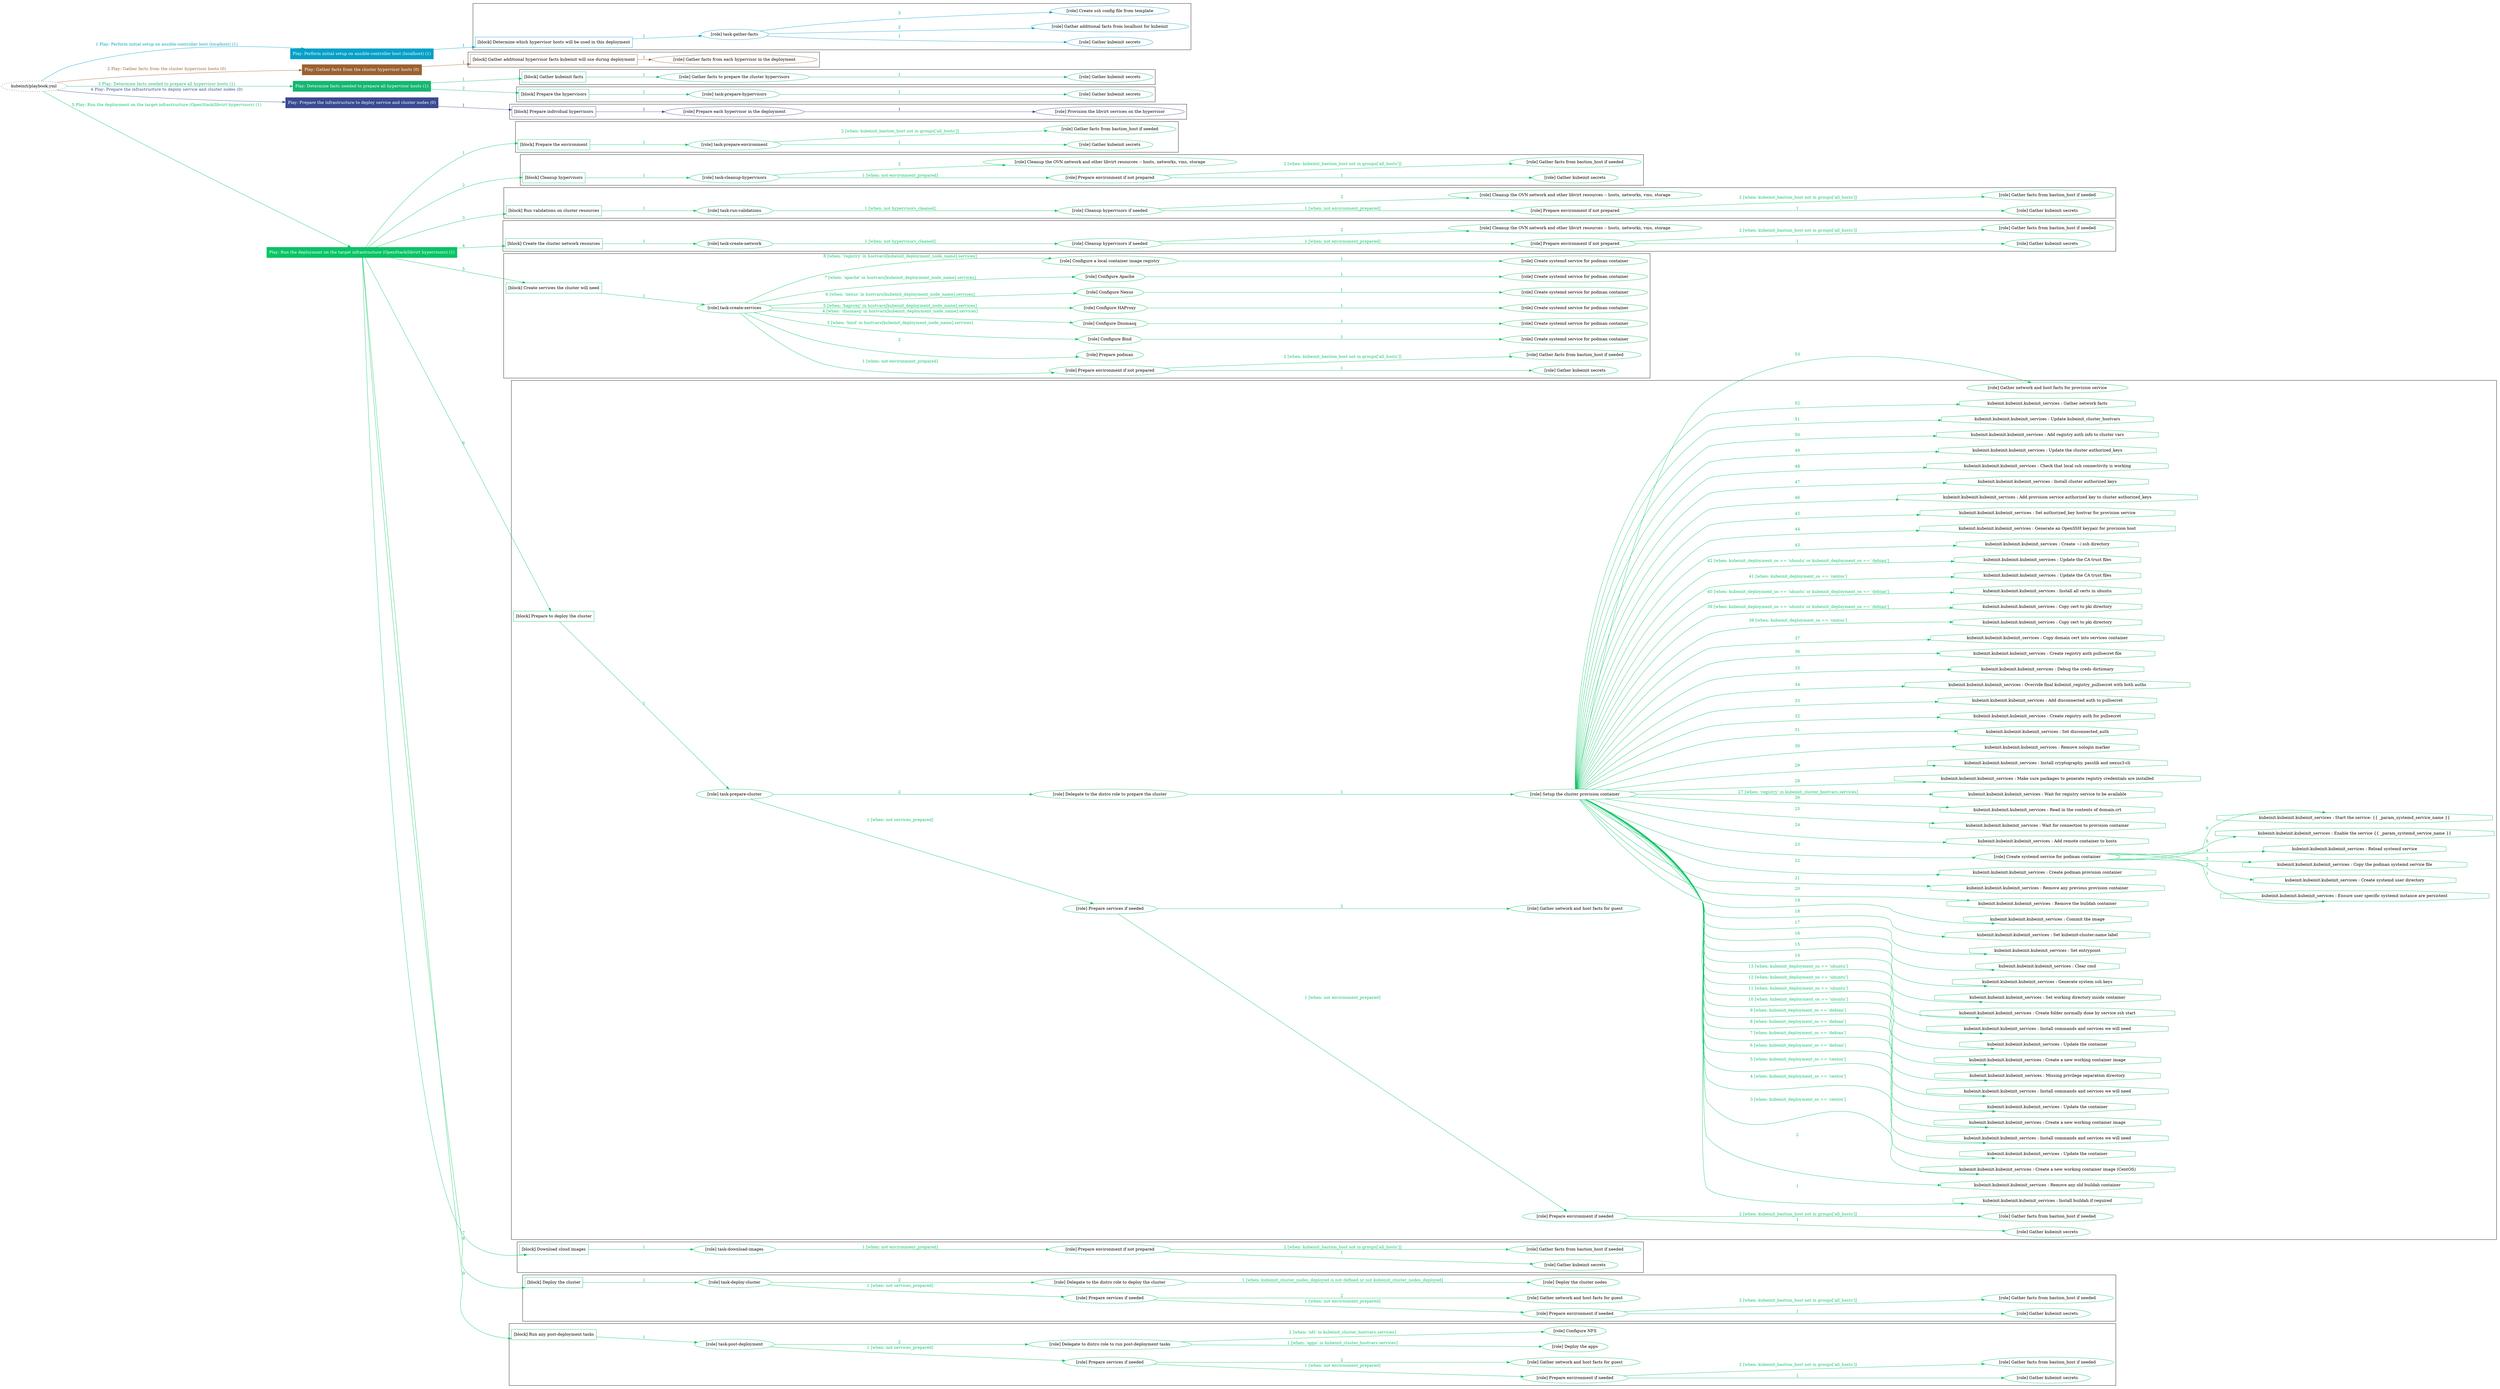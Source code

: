digraph {
	graph [concentrate=true ordering=in rankdir=LR ratio=fill]
	edge [esep=5 sep=10]
	"kubeinit/playbook.yml" [URL="/home/runner/work/kubeinit/kubeinit/kubeinit/playbook.yml" id=playbook_00e316a4 style=dotted]
	"kubeinit/playbook.yml" -> play_757f7e15 [label="1 Play: Perform initial setup on ansible-controller host (localhost) (1)" color="#03a0c9" fontcolor="#03a0c9" id=edge_play_757f7e15 labeltooltip="1 Play: Perform initial setup on ansible-controller host (localhost) (1)" tooltip="1 Play: Perform initial setup on ansible-controller host (localhost) (1)"]
	subgraph "Play: Perform initial setup on ansible-controller host (localhost) (1)" {
		play_757f7e15 [label="Play: Perform initial setup on ansible-controller host (localhost) (1)" URL="/home/runner/work/kubeinit/kubeinit/kubeinit/playbook.yml" color="#03a0c9" fontcolor="#ffffff" id=play_757f7e15 shape=box style=filled tooltip=localhost]
		play_757f7e15 -> block_5fbd8fab [label=1 color="#03a0c9" fontcolor="#03a0c9" id=edge_block_5fbd8fab labeltooltip=1 tooltip=1]
		subgraph cluster_block_5fbd8fab {
			block_5fbd8fab [label="[block] Determine which hypervisor hosts will be used in this deployment" URL="/home/runner/work/kubeinit/kubeinit/kubeinit/playbook.yml" color="#03a0c9" id=block_5fbd8fab labeltooltip="Determine which hypervisor hosts will be used in this deployment" shape=box tooltip="Determine which hypervisor hosts will be used in this deployment"]
			block_5fbd8fab -> role_a41a8ac9 [label="1 " color="#03a0c9" fontcolor="#03a0c9" id=edge_role_a41a8ac9 labeltooltip="1 " tooltip="1 "]
			subgraph "task-gather-facts" {
				role_a41a8ac9 [label="[role] task-gather-facts" URL="/home/runner/work/kubeinit/kubeinit/kubeinit/playbook.yml" color="#03a0c9" id=role_a41a8ac9 tooltip="task-gather-facts"]
				role_a41a8ac9 -> role_00190635 [label="1 " color="#03a0c9" fontcolor="#03a0c9" id=edge_role_00190635 labeltooltip="1 " tooltip="1 "]
				subgraph "Gather kubeinit secrets" {
					role_00190635 [label="[role] Gather kubeinit secrets" URL="/home/runner/.ansible/collections/ansible_collections/kubeinit/kubeinit/roles/kubeinit_prepare/tasks/build_hypervisors_group.yml" color="#03a0c9" id=role_00190635 tooltip="Gather kubeinit secrets"]
				}
				role_a41a8ac9 -> role_150c313f [label="2 " color="#03a0c9" fontcolor="#03a0c9" id=edge_role_150c313f labeltooltip="2 " tooltip="2 "]
				subgraph "Gather additional facts from localhost for kubeinit" {
					role_150c313f [label="[role] Gather additional facts from localhost for kubeinit" URL="/home/runner/.ansible/collections/ansible_collections/kubeinit/kubeinit/roles/kubeinit_prepare/tasks/build_hypervisors_group.yml" color="#03a0c9" id=role_150c313f tooltip="Gather additional facts from localhost for kubeinit"]
				}
				role_a41a8ac9 -> role_f0503eb3 [label="3 " color="#03a0c9" fontcolor="#03a0c9" id=edge_role_f0503eb3 labeltooltip="3 " tooltip="3 "]
				subgraph "Create ssh config file from template" {
					role_f0503eb3 [label="[role] Create ssh config file from template" URL="/home/runner/.ansible/collections/ansible_collections/kubeinit/kubeinit/roles/kubeinit_prepare/tasks/build_hypervisors_group.yml" color="#03a0c9" id=role_f0503eb3 tooltip="Create ssh config file from template"]
				}
			}
		}
	}
	"kubeinit/playbook.yml" -> play_97333728 [label="2 Play: Gather facts from the cluster hypervisor hosts (0)" color="#9b6131" fontcolor="#9b6131" id=edge_play_97333728 labeltooltip="2 Play: Gather facts from the cluster hypervisor hosts (0)" tooltip="2 Play: Gather facts from the cluster hypervisor hosts (0)"]
	subgraph "Play: Gather facts from the cluster hypervisor hosts (0)" {
		play_97333728 [label="Play: Gather facts from the cluster hypervisor hosts (0)" URL="/home/runner/work/kubeinit/kubeinit/kubeinit/playbook.yml" color="#9b6131" fontcolor="#ffffff" id=play_97333728 shape=box style=filled tooltip="Play: Gather facts from the cluster hypervisor hosts (0)"]
		play_97333728 -> block_f1d002d9 [label=1 color="#9b6131" fontcolor="#9b6131" id=edge_block_f1d002d9 labeltooltip=1 tooltip=1]
		subgraph cluster_block_f1d002d9 {
			block_f1d002d9 [label="[block] Gather additional hypervisor facts kubeinit will use during deployment" URL="/home/runner/work/kubeinit/kubeinit/kubeinit/playbook.yml" color="#9b6131" id=block_f1d002d9 labeltooltip="Gather additional hypervisor facts kubeinit will use during deployment" shape=box tooltip="Gather additional hypervisor facts kubeinit will use during deployment"]
			block_f1d002d9 -> role_133a2fa6 [label="1 " color="#9b6131" fontcolor="#9b6131" id=edge_role_133a2fa6 labeltooltip="1 " tooltip="1 "]
			subgraph "Gather facts from each hypervisor in the deployment" {
				role_133a2fa6 [label="[role] Gather facts from each hypervisor in the deployment" URL="/home/runner/work/kubeinit/kubeinit/kubeinit/playbook.yml" color="#9b6131" id=role_133a2fa6 tooltip="Gather facts from each hypervisor in the deployment"]
			}
		}
	}
	"kubeinit/playbook.yml" -> play_f5dcb197 [label="3 Play: Determine facts needed to prepare all hypervisor hosts (1)" color="#15b771" fontcolor="#15b771" id=edge_play_f5dcb197 labeltooltip="3 Play: Determine facts needed to prepare all hypervisor hosts (1)" tooltip="3 Play: Determine facts needed to prepare all hypervisor hosts (1)"]
	subgraph "Play: Determine facts needed to prepare all hypervisor hosts (1)" {
		play_f5dcb197 [label="Play: Determine facts needed to prepare all hypervisor hosts (1)" URL="/home/runner/work/kubeinit/kubeinit/kubeinit/playbook.yml" color="#15b771" fontcolor="#ffffff" id=play_f5dcb197 shape=box style=filled tooltip=localhost]
		play_f5dcb197 -> block_0862f0f5 [label=1 color="#15b771" fontcolor="#15b771" id=edge_block_0862f0f5 labeltooltip=1 tooltip=1]
		subgraph cluster_block_0862f0f5 {
			block_0862f0f5 [label="[block] Gather kubeinit facts" URL="/home/runner/work/kubeinit/kubeinit/kubeinit/playbook.yml" color="#15b771" id=block_0862f0f5 labeltooltip="Gather kubeinit facts" shape=box tooltip="Gather kubeinit facts"]
			block_0862f0f5 -> role_886f07f9 [label="1 " color="#15b771" fontcolor="#15b771" id=edge_role_886f07f9 labeltooltip="1 " tooltip="1 "]
			subgraph "Gather facts to prepare the cluster hypervisors" {
				role_886f07f9 [label="[role] Gather facts to prepare the cluster hypervisors" URL="/home/runner/work/kubeinit/kubeinit/kubeinit/playbook.yml" color="#15b771" id=role_886f07f9 tooltip="Gather facts to prepare the cluster hypervisors"]
				role_886f07f9 -> role_1a3bfe3c [label="1 " color="#15b771" fontcolor="#15b771" id=edge_role_1a3bfe3c labeltooltip="1 " tooltip="1 "]
				subgraph "Gather kubeinit secrets" {
					role_1a3bfe3c [label="[role] Gather kubeinit secrets" URL="/home/runner/.ansible/collections/ansible_collections/kubeinit/kubeinit/roles/kubeinit_prepare/tasks/gather_kubeinit_facts.yml" color="#15b771" id=role_1a3bfe3c tooltip="Gather kubeinit secrets"]
				}
			}
		}
		play_f5dcb197 -> block_d29f00a8 [label=2 color="#15b771" fontcolor="#15b771" id=edge_block_d29f00a8 labeltooltip=2 tooltip=2]
		subgraph cluster_block_d29f00a8 {
			block_d29f00a8 [label="[block] Prepare the hypervisors" URL="/home/runner/work/kubeinit/kubeinit/kubeinit/playbook.yml" color="#15b771" id=block_d29f00a8 labeltooltip="Prepare the hypervisors" shape=box tooltip="Prepare the hypervisors"]
			block_d29f00a8 -> role_8772573f [label="1 " color="#15b771" fontcolor="#15b771" id=edge_role_8772573f labeltooltip="1 " tooltip="1 "]
			subgraph "task-prepare-hypervisors" {
				role_8772573f [label="[role] task-prepare-hypervisors" URL="/home/runner/work/kubeinit/kubeinit/kubeinit/playbook.yml" color="#15b771" id=role_8772573f tooltip="task-prepare-hypervisors"]
				role_8772573f -> role_27eda87f [label="1 " color="#15b771" fontcolor="#15b771" id=edge_role_27eda87f labeltooltip="1 " tooltip="1 "]
				subgraph "Gather kubeinit secrets" {
					role_27eda87f [label="[role] Gather kubeinit secrets" URL="/home/runner/.ansible/collections/ansible_collections/kubeinit/kubeinit/roles/kubeinit_prepare/tasks/gather_kubeinit_facts.yml" color="#15b771" id=role_27eda87f tooltip="Gather kubeinit secrets"]
				}
			}
		}
	}
	"kubeinit/playbook.yml" -> play_c6c3bcc3 [label="4 Play: Prepare the infrastructure to deploy service and cluster nodes (0)" color="#394a93" fontcolor="#394a93" id=edge_play_c6c3bcc3 labeltooltip="4 Play: Prepare the infrastructure to deploy service and cluster nodes (0)" tooltip="4 Play: Prepare the infrastructure to deploy service and cluster nodes (0)"]
	subgraph "Play: Prepare the infrastructure to deploy service and cluster nodes (0)" {
		play_c6c3bcc3 [label="Play: Prepare the infrastructure to deploy service and cluster nodes (0)" URL="/home/runner/work/kubeinit/kubeinit/kubeinit/playbook.yml" color="#394a93" fontcolor="#ffffff" id=play_c6c3bcc3 shape=box style=filled tooltip="Play: Prepare the infrastructure to deploy service and cluster nodes (0)"]
		play_c6c3bcc3 -> block_54b5a939 [label=1 color="#394a93" fontcolor="#394a93" id=edge_block_54b5a939 labeltooltip=1 tooltip=1]
		subgraph cluster_block_54b5a939 {
			block_54b5a939 [label="[block] Prepare individual hypervisors" URL="/home/runner/work/kubeinit/kubeinit/kubeinit/playbook.yml" color="#394a93" id=block_54b5a939 labeltooltip="Prepare individual hypervisors" shape=box tooltip="Prepare individual hypervisors"]
			block_54b5a939 -> role_8f24f4f6 [label="1 " color="#394a93" fontcolor="#394a93" id=edge_role_8f24f4f6 labeltooltip="1 " tooltip="1 "]
			subgraph "Prepare each hypervisor in the deployment" {
				role_8f24f4f6 [label="[role] Prepare each hypervisor in the deployment" URL="/home/runner/work/kubeinit/kubeinit/kubeinit/playbook.yml" color="#394a93" id=role_8f24f4f6 tooltip="Prepare each hypervisor in the deployment"]
				role_8f24f4f6 -> role_cfd50ac8 [label="1 " color="#394a93" fontcolor="#394a93" id=edge_role_cfd50ac8 labeltooltip="1 " tooltip="1 "]
				subgraph "Provision the libvirt services on the hypervisor" {
					role_cfd50ac8 [label="[role] Provision the libvirt services on the hypervisor" URL="/home/runner/.ansible/collections/ansible_collections/kubeinit/kubeinit/roles/kubeinit_prepare/tasks/prepare_hypervisor.yml" color="#394a93" id=role_cfd50ac8 tooltip="Provision the libvirt services on the hypervisor"]
				}
			}
		}
	}
	"kubeinit/playbook.yml" -> play_b79a590e [label="5 Play: Run the deployment on the target infrastructure (OpenStack/libvirt hypervisors) (1)" color="#08c464" fontcolor="#08c464" id=edge_play_b79a590e labeltooltip="5 Play: Run the deployment on the target infrastructure (OpenStack/libvirt hypervisors) (1)" tooltip="5 Play: Run the deployment on the target infrastructure (OpenStack/libvirt hypervisors) (1)"]
	subgraph "Play: Run the deployment on the target infrastructure (OpenStack/libvirt hypervisors) (1)" {
		play_b79a590e [label="Play: Run the deployment on the target infrastructure (OpenStack/libvirt hypervisors) (1)" URL="/home/runner/work/kubeinit/kubeinit/kubeinit/playbook.yml" color="#08c464" fontcolor="#ffffff" id=play_b79a590e shape=box style=filled tooltip=localhost]
		play_b79a590e -> block_3388ef3d [label=1 color="#08c464" fontcolor="#08c464" id=edge_block_3388ef3d labeltooltip=1 tooltip=1]
		subgraph cluster_block_3388ef3d {
			block_3388ef3d [label="[block] Prepare the environment" URL="/home/runner/work/kubeinit/kubeinit/kubeinit/playbook.yml" color="#08c464" id=block_3388ef3d labeltooltip="Prepare the environment" shape=box tooltip="Prepare the environment"]
			block_3388ef3d -> role_27fe989a [label="1 " color="#08c464" fontcolor="#08c464" id=edge_role_27fe989a labeltooltip="1 " tooltip="1 "]
			subgraph "task-prepare-environment" {
				role_27fe989a [label="[role] task-prepare-environment" URL="/home/runner/work/kubeinit/kubeinit/kubeinit/playbook.yml" color="#08c464" id=role_27fe989a tooltip="task-prepare-environment"]
				role_27fe989a -> role_4224f3ca [label="1 " color="#08c464" fontcolor="#08c464" id=edge_role_4224f3ca labeltooltip="1 " tooltip="1 "]
				subgraph "Gather kubeinit secrets" {
					role_4224f3ca [label="[role] Gather kubeinit secrets" URL="/home/runner/.ansible/collections/ansible_collections/kubeinit/kubeinit/roles/kubeinit_prepare/tasks/gather_kubeinit_facts.yml" color="#08c464" id=role_4224f3ca tooltip="Gather kubeinit secrets"]
				}
				role_27fe989a -> role_3b4ef26a [label="2 [when: kubeinit_bastion_host not in groups['all_hosts']]" color="#08c464" fontcolor="#08c464" id=edge_role_3b4ef26a labeltooltip="2 [when: kubeinit_bastion_host not in groups['all_hosts']]" tooltip="2 [when: kubeinit_bastion_host not in groups['all_hosts']]"]
				subgraph "Gather facts from bastion_host if needed" {
					role_3b4ef26a [label="[role] Gather facts from bastion_host if needed" URL="/home/runner/.ansible/collections/ansible_collections/kubeinit/kubeinit/roles/kubeinit_prepare/tasks/main.yml" color="#08c464" id=role_3b4ef26a tooltip="Gather facts from bastion_host if needed"]
				}
			}
		}
		play_b79a590e -> block_8580b5d5 [label=2 color="#08c464" fontcolor="#08c464" id=edge_block_8580b5d5 labeltooltip=2 tooltip=2]
		subgraph cluster_block_8580b5d5 {
			block_8580b5d5 [label="[block] Cleanup hypervisors" URL="/home/runner/work/kubeinit/kubeinit/kubeinit/playbook.yml" color="#08c464" id=block_8580b5d5 labeltooltip="Cleanup hypervisors" shape=box tooltip="Cleanup hypervisors"]
			block_8580b5d5 -> role_642cbc97 [label="1 " color="#08c464" fontcolor="#08c464" id=edge_role_642cbc97 labeltooltip="1 " tooltip="1 "]
			subgraph "task-cleanup-hypervisors" {
				role_642cbc97 [label="[role] task-cleanup-hypervisors" URL="/home/runner/work/kubeinit/kubeinit/kubeinit/playbook.yml" color="#08c464" id=role_642cbc97 tooltip="task-cleanup-hypervisors"]
				role_642cbc97 -> role_d399e907 [label="1 [when: not environment_prepared]" color="#08c464" fontcolor="#08c464" id=edge_role_d399e907 labeltooltip="1 [when: not environment_prepared]" tooltip="1 [when: not environment_prepared]"]
				subgraph "Prepare environment if not prepared" {
					role_d399e907 [label="[role] Prepare environment if not prepared" URL="/home/runner/.ansible/collections/ansible_collections/kubeinit/kubeinit/roles/kubeinit_libvirt/tasks/cleanup_hypervisors.yml" color="#08c464" id=role_d399e907 tooltip="Prepare environment if not prepared"]
					role_d399e907 -> role_1848e1cc [label="1 " color="#08c464" fontcolor="#08c464" id=edge_role_1848e1cc labeltooltip="1 " tooltip="1 "]
					subgraph "Gather kubeinit secrets" {
						role_1848e1cc [label="[role] Gather kubeinit secrets" URL="/home/runner/.ansible/collections/ansible_collections/kubeinit/kubeinit/roles/kubeinit_prepare/tasks/gather_kubeinit_facts.yml" color="#08c464" id=role_1848e1cc tooltip="Gather kubeinit secrets"]
					}
					role_d399e907 -> role_d2ef174f [label="2 [when: kubeinit_bastion_host not in groups['all_hosts']]" color="#08c464" fontcolor="#08c464" id=edge_role_d2ef174f labeltooltip="2 [when: kubeinit_bastion_host not in groups['all_hosts']]" tooltip="2 [when: kubeinit_bastion_host not in groups['all_hosts']]"]
					subgraph "Gather facts from bastion_host if needed" {
						role_d2ef174f [label="[role] Gather facts from bastion_host if needed" URL="/home/runner/.ansible/collections/ansible_collections/kubeinit/kubeinit/roles/kubeinit_prepare/tasks/main.yml" color="#08c464" id=role_d2ef174f tooltip="Gather facts from bastion_host if needed"]
					}
				}
				role_642cbc97 -> role_215e479b [label="2 " color="#08c464" fontcolor="#08c464" id=edge_role_215e479b labeltooltip="2 " tooltip="2 "]
				subgraph "Cleanup the OVN network and other libvirt resources -- hosts, networks, vms, storage" {
					role_215e479b [label="[role] Cleanup the OVN network and other libvirt resources -- hosts, networks, vms, storage" URL="/home/runner/.ansible/collections/ansible_collections/kubeinit/kubeinit/roles/kubeinit_libvirt/tasks/cleanup_hypervisors.yml" color="#08c464" id=role_215e479b tooltip="Cleanup the OVN network and other libvirt resources -- hosts, networks, vms, storage"]
				}
			}
		}
		play_b79a590e -> block_d75ca624 [label=3 color="#08c464" fontcolor="#08c464" id=edge_block_d75ca624 labeltooltip=3 tooltip=3]
		subgraph cluster_block_d75ca624 {
			block_d75ca624 [label="[block] Run validations on cluster resources" URL="/home/runner/work/kubeinit/kubeinit/kubeinit/playbook.yml" color="#08c464" id=block_d75ca624 labeltooltip="Run validations on cluster resources" shape=box tooltip="Run validations on cluster resources"]
			block_d75ca624 -> role_668ff737 [label="1 " color="#08c464" fontcolor="#08c464" id=edge_role_668ff737 labeltooltip="1 " tooltip="1 "]
			subgraph "task-run-validations" {
				role_668ff737 [label="[role] task-run-validations" URL="/home/runner/work/kubeinit/kubeinit/kubeinit/playbook.yml" color="#08c464" id=role_668ff737 tooltip="task-run-validations"]
				role_668ff737 -> role_b0887d2d [label="1 [when: not hypervisors_cleaned]" color="#08c464" fontcolor="#08c464" id=edge_role_b0887d2d labeltooltip="1 [when: not hypervisors_cleaned]" tooltip="1 [when: not hypervisors_cleaned]"]
				subgraph "Cleanup hypervisors if needed" {
					role_b0887d2d [label="[role] Cleanup hypervisors if needed" URL="/home/runner/.ansible/collections/ansible_collections/kubeinit/kubeinit/roles/kubeinit_validations/tasks/main.yml" color="#08c464" id=role_b0887d2d tooltip="Cleanup hypervisors if needed"]
					role_b0887d2d -> role_d7e593ad [label="1 [when: not environment_prepared]" color="#08c464" fontcolor="#08c464" id=edge_role_d7e593ad labeltooltip="1 [when: not environment_prepared]" tooltip="1 [when: not environment_prepared]"]
					subgraph "Prepare environment if not prepared" {
						role_d7e593ad [label="[role] Prepare environment if not prepared" URL="/home/runner/.ansible/collections/ansible_collections/kubeinit/kubeinit/roles/kubeinit_libvirt/tasks/cleanup_hypervisors.yml" color="#08c464" id=role_d7e593ad tooltip="Prepare environment if not prepared"]
						role_d7e593ad -> role_0e05ea18 [label="1 " color="#08c464" fontcolor="#08c464" id=edge_role_0e05ea18 labeltooltip="1 " tooltip="1 "]
						subgraph "Gather kubeinit secrets" {
							role_0e05ea18 [label="[role] Gather kubeinit secrets" URL="/home/runner/.ansible/collections/ansible_collections/kubeinit/kubeinit/roles/kubeinit_prepare/tasks/gather_kubeinit_facts.yml" color="#08c464" id=role_0e05ea18 tooltip="Gather kubeinit secrets"]
						}
						role_d7e593ad -> role_29d3356a [label="2 [when: kubeinit_bastion_host not in groups['all_hosts']]" color="#08c464" fontcolor="#08c464" id=edge_role_29d3356a labeltooltip="2 [when: kubeinit_bastion_host not in groups['all_hosts']]" tooltip="2 [when: kubeinit_bastion_host not in groups['all_hosts']]"]
						subgraph "Gather facts from bastion_host if needed" {
							role_29d3356a [label="[role] Gather facts from bastion_host if needed" URL="/home/runner/.ansible/collections/ansible_collections/kubeinit/kubeinit/roles/kubeinit_prepare/tasks/main.yml" color="#08c464" id=role_29d3356a tooltip="Gather facts from bastion_host if needed"]
						}
					}
					role_b0887d2d -> role_88757b6b [label="2 " color="#08c464" fontcolor="#08c464" id=edge_role_88757b6b labeltooltip="2 " tooltip="2 "]
					subgraph "Cleanup the OVN network and other libvirt resources -- hosts, networks, vms, storage" {
						role_88757b6b [label="[role] Cleanup the OVN network and other libvirt resources -- hosts, networks, vms, storage" URL="/home/runner/.ansible/collections/ansible_collections/kubeinit/kubeinit/roles/kubeinit_libvirt/tasks/cleanup_hypervisors.yml" color="#08c464" id=role_88757b6b tooltip="Cleanup the OVN network and other libvirt resources -- hosts, networks, vms, storage"]
					}
				}
			}
		}
		play_b79a590e -> block_5e0066cc [label=4 color="#08c464" fontcolor="#08c464" id=edge_block_5e0066cc labeltooltip=4 tooltip=4]
		subgraph cluster_block_5e0066cc {
			block_5e0066cc [label="[block] Create the cluster network resources" URL="/home/runner/work/kubeinit/kubeinit/kubeinit/playbook.yml" color="#08c464" id=block_5e0066cc labeltooltip="Create the cluster network resources" shape=box tooltip="Create the cluster network resources"]
			block_5e0066cc -> role_803a9e12 [label="1 " color="#08c464" fontcolor="#08c464" id=edge_role_803a9e12 labeltooltip="1 " tooltip="1 "]
			subgraph "task-create-network" {
				role_803a9e12 [label="[role] task-create-network" URL="/home/runner/work/kubeinit/kubeinit/kubeinit/playbook.yml" color="#08c464" id=role_803a9e12 tooltip="task-create-network"]
				role_803a9e12 -> role_03eb6df0 [label="1 [when: not hypervisors_cleaned]" color="#08c464" fontcolor="#08c464" id=edge_role_03eb6df0 labeltooltip="1 [when: not hypervisors_cleaned]" tooltip="1 [when: not hypervisors_cleaned]"]
				subgraph "Cleanup hypervisors if needed" {
					role_03eb6df0 [label="[role] Cleanup hypervisors if needed" URL="/home/runner/.ansible/collections/ansible_collections/kubeinit/kubeinit/roles/kubeinit_libvirt/tasks/create_network.yml" color="#08c464" id=role_03eb6df0 tooltip="Cleanup hypervisors if needed"]
					role_03eb6df0 -> role_24aebc45 [label="1 [when: not environment_prepared]" color="#08c464" fontcolor="#08c464" id=edge_role_24aebc45 labeltooltip="1 [when: not environment_prepared]" tooltip="1 [when: not environment_prepared]"]
					subgraph "Prepare environment if not prepared" {
						role_24aebc45 [label="[role] Prepare environment if not prepared" URL="/home/runner/.ansible/collections/ansible_collections/kubeinit/kubeinit/roles/kubeinit_libvirt/tasks/cleanup_hypervisors.yml" color="#08c464" id=role_24aebc45 tooltip="Prepare environment if not prepared"]
						role_24aebc45 -> role_3c9c2cc7 [label="1 " color="#08c464" fontcolor="#08c464" id=edge_role_3c9c2cc7 labeltooltip="1 " tooltip="1 "]
						subgraph "Gather kubeinit secrets" {
							role_3c9c2cc7 [label="[role] Gather kubeinit secrets" URL="/home/runner/.ansible/collections/ansible_collections/kubeinit/kubeinit/roles/kubeinit_prepare/tasks/gather_kubeinit_facts.yml" color="#08c464" id=role_3c9c2cc7 tooltip="Gather kubeinit secrets"]
						}
						role_24aebc45 -> role_417a1e58 [label="2 [when: kubeinit_bastion_host not in groups['all_hosts']]" color="#08c464" fontcolor="#08c464" id=edge_role_417a1e58 labeltooltip="2 [when: kubeinit_bastion_host not in groups['all_hosts']]" tooltip="2 [when: kubeinit_bastion_host not in groups['all_hosts']]"]
						subgraph "Gather facts from bastion_host if needed" {
							role_417a1e58 [label="[role] Gather facts from bastion_host if needed" URL="/home/runner/.ansible/collections/ansible_collections/kubeinit/kubeinit/roles/kubeinit_prepare/tasks/main.yml" color="#08c464" id=role_417a1e58 tooltip="Gather facts from bastion_host if needed"]
						}
					}
					role_03eb6df0 -> role_a039c4f6 [label="2 " color="#08c464" fontcolor="#08c464" id=edge_role_a039c4f6 labeltooltip="2 " tooltip="2 "]
					subgraph "Cleanup the OVN network and other libvirt resources -- hosts, networks, vms, storage" {
						role_a039c4f6 [label="[role] Cleanup the OVN network and other libvirt resources -- hosts, networks, vms, storage" URL="/home/runner/.ansible/collections/ansible_collections/kubeinit/kubeinit/roles/kubeinit_libvirt/tasks/cleanup_hypervisors.yml" color="#08c464" id=role_a039c4f6 tooltip="Cleanup the OVN network and other libvirt resources -- hosts, networks, vms, storage"]
					}
				}
			}
		}
		play_b79a590e -> block_a51e77ac [label=5 color="#08c464" fontcolor="#08c464" id=edge_block_a51e77ac labeltooltip=5 tooltip=5]
		subgraph cluster_block_a51e77ac {
			block_a51e77ac [label="[block] Create services the cluster will need" URL="/home/runner/work/kubeinit/kubeinit/kubeinit/playbook.yml" color="#08c464" id=block_a51e77ac labeltooltip="Create services the cluster will need" shape=box tooltip="Create services the cluster will need"]
			block_a51e77ac -> role_f20d8c5e [label="1 " color="#08c464" fontcolor="#08c464" id=edge_role_f20d8c5e labeltooltip="1 " tooltip="1 "]
			subgraph "task-create-services" {
				role_f20d8c5e [label="[role] task-create-services" URL="/home/runner/work/kubeinit/kubeinit/kubeinit/playbook.yml" color="#08c464" id=role_f20d8c5e tooltip="task-create-services"]
				role_f20d8c5e -> role_7483c18c [label="1 [when: not environment_prepared]" color="#08c464" fontcolor="#08c464" id=edge_role_7483c18c labeltooltip="1 [when: not environment_prepared]" tooltip="1 [when: not environment_prepared]"]
				subgraph "Prepare environment if not prepared" {
					role_7483c18c [label="[role] Prepare environment if not prepared" URL="/home/runner/.ansible/collections/ansible_collections/kubeinit/kubeinit/roles/kubeinit_services/tasks/main.yml" color="#08c464" id=role_7483c18c tooltip="Prepare environment if not prepared"]
					role_7483c18c -> role_44bfb3ab [label="1 " color="#08c464" fontcolor="#08c464" id=edge_role_44bfb3ab labeltooltip="1 " tooltip="1 "]
					subgraph "Gather kubeinit secrets" {
						role_44bfb3ab [label="[role] Gather kubeinit secrets" URL="/home/runner/.ansible/collections/ansible_collections/kubeinit/kubeinit/roles/kubeinit_prepare/tasks/gather_kubeinit_facts.yml" color="#08c464" id=role_44bfb3ab tooltip="Gather kubeinit secrets"]
					}
					role_7483c18c -> role_f84d0173 [label="2 [when: kubeinit_bastion_host not in groups['all_hosts']]" color="#08c464" fontcolor="#08c464" id=edge_role_f84d0173 labeltooltip="2 [when: kubeinit_bastion_host not in groups['all_hosts']]" tooltip="2 [when: kubeinit_bastion_host not in groups['all_hosts']]"]
					subgraph "Gather facts from bastion_host if needed" {
						role_f84d0173 [label="[role] Gather facts from bastion_host if needed" URL="/home/runner/.ansible/collections/ansible_collections/kubeinit/kubeinit/roles/kubeinit_prepare/tasks/main.yml" color="#08c464" id=role_f84d0173 tooltip="Gather facts from bastion_host if needed"]
					}
				}
				role_f20d8c5e -> role_0b93d004 [label="2 " color="#08c464" fontcolor="#08c464" id=edge_role_0b93d004 labeltooltip="2 " tooltip="2 "]
				subgraph "Prepare podman" {
					role_0b93d004 [label="[role] Prepare podman" URL="/home/runner/.ansible/collections/ansible_collections/kubeinit/kubeinit/roles/kubeinit_services/tasks/00_create_service_pod.yml" color="#08c464" id=role_0b93d004 tooltip="Prepare podman"]
				}
				role_f20d8c5e -> role_3ef4fd39 [label="3 [when: 'bind' in hostvars[kubeinit_deployment_node_name].services]" color="#08c464" fontcolor="#08c464" id=edge_role_3ef4fd39 labeltooltip="3 [when: 'bind' in hostvars[kubeinit_deployment_node_name].services]" tooltip="3 [when: 'bind' in hostvars[kubeinit_deployment_node_name].services]"]
				subgraph "Configure Bind" {
					role_3ef4fd39 [label="[role] Configure Bind" URL="/home/runner/.ansible/collections/ansible_collections/kubeinit/kubeinit/roles/kubeinit_services/tasks/start_services_containers.yml" color="#08c464" id=role_3ef4fd39 tooltip="Configure Bind"]
					role_3ef4fd39 -> role_59af5cf5 [label="1 " color="#08c464" fontcolor="#08c464" id=edge_role_59af5cf5 labeltooltip="1 " tooltip="1 "]
					subgraph "Create systemd service for podman container" {
						role_59af5cf5 [label="[role] Create systemd service for podman container" URL="/home/runner/.ansible/collections/ansible_collections/kubeinit/kubeinit/roles/kubeinit_bind/tasks/main.yml" color="#08c464" id=role_59af5cf5 tooltip="Create systemd service for podman container"]
					}
				}
				role_f20d8c5e -> role_9e478743 [label="4 [when: 'dnsmasq' in hostvars[kubeinit_deployment_node_name].services]" color="#08c464" fontcolor="#08c464" id=edge_role_9e478743 labeltooltip="4 [when: 'dnsmasq' in hostvars[kubeinit_deployment_node_name].services]" tooltip="4 [when: 'dnsmasq' in hostvars[kubeinit_deployment_node_name].services]"]
				subgraph "Configure Dnsmasq" {
					role_9e478743 [label="[role] Configure Dnsmasq" URL="/home/runner/.ansible/collections/ansible_collections/kubeinit/kubeinit/roles/kubeinit_services/tasks/start_services_containers.yml" color="#08c464" id=role_9e478743 tooltip="Configure Dnsmasq"]
					role_9e478743 -> role_f595132b [label="1 " color="#08c464" fontcolor="#08c464" id=edge_role_f595132b labeltooltip="1 " tooltip="1 "]
					subgraph "Create systemd service for podman container" {
						role_f595132b [label="[role] Create systemd service for podman container" URL="/home/runner/.ansible/collections/ansible_collections/kubeinit/kubeinit/roles/kubeinit_dnsmasq/tasks/main.yml" color="#08c464" id=role_f595132b tooltip="Create systemd service for podman container"]
					}
				}
				role_f20d8c5e -> role_2b91cfdf [label="5 [when: 'haproxy' in hostvars[kubeinit_deployment_node_name].services]" color="#08c464" fontcolor="#08c464" id=edge_role_2b91cfdf labeltooltip="5 [when: 'haproxy' in hostvars[kubeinit_deployment_node_name].services]" tooltip="5 [when: 'haproxy' in hostvars[kubeinit_deployment_node_name].services]"]
				subgraph "Configure HAProxy" {
					role_2b91cfdf [label="[role] Configure HAProxy" URL="/home/runner/.ansible/collections/ansible_collections/kubeinit/kubeinit/roles/kubeinit_services/tasks/start_services_containers.yml" color="#08c464" id=role_2b91cfdf tooltip="Configure HAProxy"]
					role_2b91cfdf -> role_f707a87a [label="1 " color="#08c464" fontcolor="#08c464" id=edge_role_f707a87a labeltooltip="1 " tooltip="1 "]
					subgraph "Create systemd service for podman container" {
						role_f707a87a [label="[role] Create systemd service for podman container" URL="/home/runner/.ansible/collections/ansible_collections/kubeinit/kubeinit/roles/kubeinit_haproxy/tasks/main.yml" color="#08c464" id=role_f707a87a tooltip="Create systemd service for podman container"]
					}
				}
				role_f20d8c5e -> role_6a64c773 [label="6 [when: 'nexus' in hostvars[kubeinit_deployment_node_name].services]" color="#08c464" fontcolor="#08c464" id=edge_role_6a64c773 labeltooltip="6 [when: 'nexus' in hostvars[kubeinit_deployment_node_name].services]" tooltip="6 [when: 'nexus' in hostvars[kubeinit_deployment_node_name].services]"]
				subgraph "Configure Nexus" {
					role_6a64c773 [label="[role] Configure Nexus" URL="/home/runner/.ansible/collections/ansible_collections/kubeinit/kubeinit/roles/kubeinit_services/tasks/start_services_containers.yml" color="#08c464" id=role_6a64c773 tooltip="Configure Nexus"]
					role_6a64c773 -> role_e938d7c8 [label="1 " color="#08c464" fontcolor="#08c464" id=edge_role_e938d7c8 labeltooltip="1 " tooltip="1 "]
					subgraph "Create systemd service for podman container" {
						role_e938d7c8 [label="[role] Create systemd service for podman container" URL="/home/runner/.ansible/collections/ansible_collections/kubeinit/kubeinit/roles/kubeinit_nexus/tasks/main.yml" color="#08c464" id=role_e938d7c8 tooltip="Create systemd service for podman container"]
					}
				}
				role_f20d8c5e -> role_aa911e8a [label="7 [when: 'apache' in hostvars[kubeinit_deployment_node_name].services]" color="#08c464" fontcolor="#08c464" id=edge_role_aa911e8a labeltooltip="7 [when: 'apache' in hostvars[kubeinit_deployment_node_name].services]" tooltip="7 [when: 'apache' in hostvars[kubeinit_deployment_node_name].services]"]
				subgraph "Configure Apache" {
					role_aa911e8a [label="[role] Configure Apache" URL="/home/runner/.ansible/collections/ansible_collections/kubeinit/kubeinit/roles/kubeinit_services/tasks/start_services_containers.yml" color="#08c464" id=role_aa911e8a tooltip="Configure Apache"]
					role_aa911e8a -> role_7c09abac [label="1 " color="#08c464" fontcolor="#08c464" id=edge_role_7c09abac labeltooltip="1 " tooltip="1 "]
					subgraph "Create systemd service for podman container" {
						role_7c09abac [label="[role] Create systemd service for podman container" URL="/home/runner/.ansible/collections/ansible_collections/kubeinit/kubeinit/roles/kubeinit_apache/tasks/main.yml" color="#08c464" id=role_7c09abac tooltip="Create systemd service for podman container"]
					}
				}
				role_f20d8c5e -> role_0d8ea3ce [label="8 [when: 'registry' in hostvars[kubeinit_deployment_node_name].services]" color="#08c464" fontcolor="#08c464" id=edge_role_0d8ea3ce labeltooltip="8 [when: 'registry' in hostvars[kubeinit_deployment_node_name].services]" tooltip="8 [when: 'registry' in hostvars[kubeinit_deployment_node_name].services]"]
				subgraph "Configure a local container image registry" {
					role_0d8ea3ce [label="[role] Configure a local container image registry" URL="/home/runner/.ansible/collections/ansible_collections/kubeinit/kubeinit/roles/kubeinit_services/tasks/start_services_containers.yml" color="#08c464" id=role_0d8ea3ce tooltip="Configure a local container image registry"]
					role_0d8ea3ce -> role_641fc3ec [label="1 " color="#08c464" fontcolor="#08c464" id=edge_role_641fc3ec labeltooltip="1 " tooltip="1 "]
					subgraph "Create systemd service for podman container" {
						role_641fc3ec [label="[role] Create systemd service for podman container" URL="/home/runner/.ansible/collections/ansible_collections/kubeinit/kubeinit/roles/kubeinit_registry/tasks/main.yml" color="#08c464" id=role_641fc3ec tooltip="Create systemd service for podman container"]
					}
				}
			}
		}
		play_b79a590e -> block_43a0b0ac [label=6 color="#08c464" fontcolor="#08c464" id=edge_block_43a0b0ac labeltooltip=6 tooltip=6]
		subgraph cluster_block_43a0b0ac {
			block_43a0b0ac [label="[block] Prepare to deploy the cluster" URL="/home/runner/work/kubeinit/kubeinit/kubeinit/playbook.yml" color="#08c464" id=block_43a0b0ac labeltooltip="Prepare to deploy the cluster" shape=box tooltip="Prepare to deploy the cluster"]
			block_43a0b0ac -> role_4250f634 [label="1 " color="#08c464" fontcolor="#08c464" id=edge_role_4250f634 labeltooltip="1 " tooltip="1 "]
			subgraph "task-prepare-cluster" {
				role_4250f634 [label="[role] task-prepare-cluster" URL="/home/runner/work/kubeinit/kubeinit/kubeinit/playbook.yml" color="#08c464" id=role_4250f634 tooltip="task-prepare-cluster"]
				role_4250f634 -> role_5e5e8941 [label="1 [when: not services_prepared]" color="#08c464" fontcolor="#08c464" id=edge_role_5e5e8941 labeltooltip="1 [when: not services_prepared]" tooltip="1 [when: not services_prepared]"]
				subgraph "Prepare services if needed" {
					role_5e5e8941 [label="[role] Prepare services if needed" URL="/home/runner/.ansible/collections/ansible_collections/kubeinit/kubeinit/roles/kubeinit_prepare/tasks/prepare_cluster.yml" color="#08c464" id=role_5e5e8941 tooltip="Prepare services if needed"]
					role_5e5e8941 -> role_bc51d816 [label="1 [when: not environment_prepared]" color="#08c464" fontcolor="#08c464" id=edge_role_bc51d816 labeltooltip="1 [when: not environment_prepared]" tooltip="1 [when: not environment_prepared]"]
					subgraph "Prepare environment if needed" {
						role_bc51d816 [label="[role] Prepare environment if needed" URL="/home/runner/.ansible/collections/ansible_collections/kubeinit/kubeinit/roles/kubeinit_services/tasks/prepare_services.yml" color="#08c464" id=role_bc51d816 tooltip="Prepare environment if needed"]
						role_bc51d816 -> role_dcf3b6a8 [label="1 " color="#08c464" fontcolor="#08c464" id=edge_role_dcf3b6a8 labeltooltip="1 " tooltip="1 "]
						subgraph "Gather kubeinit secrets" {
							role_dcf3b6a8 [label="[role] Gather kubeinit secrets" URL="/home/runner/.ansible/collections/ansible_collections/kubeinit/kubeinit/roles/kubeinit_prepare/tasks/gather_kubeinit_facts.yml" color="#08c464" id=role_dcf3b6a8 tooltip="Gather kubeinit secrets"]
						}
						role_bc51d816 -> role_76406e23 [label="2 [when: kubeinit_bastion_host not in groups['all_hosts']]" color="#08c464" fontcolor="#08c464" id=edge_role_76406e23 labeltooltip="2 [when: kubeinit_bastion_host not in groups['all_hosts']]" tooltip="2 [when: kubeinit_bastion_host not in groups['all_hosts']]"]
						subgraph "Gather facts from bastion_host if needed" {
							role_76406e23 [label="[role] Gather facts from bastion_host if needed" URL="/home/runner/.ansible/collections/ansible_collections/kubeinit/kubeinit/roles/kubeinit_prepare/tasks/main.yml" color="#08c464" id=role_76406e23 tooltip="Gather facts from bastion_host if needed"]
						}
					}
					role_5e5e8941 -> role_6c0c416e [label="2 " color="#08c464" fontcolor="#08c464" id=edge_role_6c0c416e labeltooltip="2 " tooltip="2 "]
					subgraph "Gather network and host facts for guest" {
						role_6c0c416e [label="[role] Gather network and host facts for guest" URL="/home/runner/.ansible/collections/ansible_collections/kubeinit/kubeinit/roles/kubeinit_services/tasks/prepare_services.yml" color="#08c464" id=role_6c0c416e tooltip="Gather network and host facts for guest"]
					}
				}
				role_4250f634 -> role_d839673e [label="2 " color="#08c464" fontcolor="#08c464" id=edge_role_d839673e labeltooltip="2 " tooltip="2 "]
				subgraph "Delegate to the distro role to prepare the cluster" {
					role_d839673e [label="[role] Delegate to the distro role to prepare the cluster" URL="/home/runner/.ansible/collections/ansible_collections/kubeinit/kubeinit/roles/kubeinit_prepare/tasks/prepare_cluster.yml" color="#08c464" id=role_d839673e tooltip="Delegate to the distro role to prepare the cluster"]
					role_d839673e -> role_78555957 [label="1 " color="#08c464" fontcolor="#08c464" id=edge_role_78555957 labeltooltip="1 " tooltip="1 "]
					subgraph "Setup the cluster provision container" {
						role_78555957 [label="[role] Setup the cluster provision container" URL="/home/runner/.ansible/collections/ansible_collections/kubeinit/kubeinit/roles/kubeinit_cdk/tasks/prepare_cluster.yml" color="#08c464" id=role_78555957 tooltip="Setup the cluster provision container"]
						task_ec885020 [label="kubeinit.kubeinit.kubeinit_services : Install buildah if required" URL="/home/runner/.ansible/collections/ansible_collections/kubeinit/kubeinit/roles/kubeinit_services/tasks/create_provision_container.yml" color="#08c464" id=task_ec885020 shape=octagon tooltip="kubeinit.kubeinit.kubeinit_services : Install buildah if required"]
						role_78555957 -> task_ec885020 [label="1 " color="#08c464" fontcolor="#08c464" id=edge_task_ec885020 labeltooltip="1 " tooltip="1 "]
						task_8311f751 [label="kubeinit.kubeinit.kubeinit_services : Remove any old buildah container" URL="/home/runner/.ansible/collections/ansible_collections/kubeinit/kubeinit/roles/kubeinit_services/tasks/create_provision_container.yml" color="#08c464" id=task_8311f751 shape=octagon tooltip="kubeinit.kubeinit.kubeinit_services : Remove any old buildah container"]
						role_78555957 -> task_8311f751 [label="2 " color="#08c464" fontcolor="#08c464" id=edge_task_8311f751 labeltooltip="2 " tooltip="2 "]
						task_cf4f9ff5 [label="kubeinit.kubeinit.kubeinit_services : Create a new working container image (CentOS)" URL="/home/runner/.ansible/collections/ansible_collections/kubeinit/kubeinit/roles/kubeinit_services/tasks/create_provision_container.yml" color="#08c464" id=task_cf4f9ff5 shape=octagon tooltip="kubeinit.kubeinit.kubeinit_services : Create a new working container image (CentOS)"]
						role_78555957 -> task_cf4f9ff5 [label="3 [when: kubeinit_deployment_os == 'centos']" color="#08c464" fontcolor="#08c464" id=edge_task_cf4f9ff5 labeltooltip="3 [when: kubeinit_deployment_os == 'centos']" tooltip="3 [when: kubeinit_deployment_os == 'centos']"]
						task_bb252e6a [label="kubeinit.kubeinit.kubeinit_services : Update the container" URL="/home/runner/.ansible/collections/ansible_collections/kubeinit/kubeinit/roles/kubeinit_services/tasks/create_provision_container.yml" color="#08c464" id=task_bb252e6a shape=octagon tooltip="kubeinit.kubeinit.kubeinit_services : Update the container"]
						role_78555957 -> task_bb252e6a [label="4 [when: kubeinit_deployment_os == 'centos']" color="#08c464" fontcolor="#08c464" id=edge_task_bb252e6a labeltooltip="4 [when: kubeinit_deployment_os == 'centos']" tooltip="4 [when: kubeinit_deployment_os == 'centos']"]
						task_a7c27c48 [label="kubeinit.kubeinit.kubeinit_services : Install commands and services we will need" URL="/home/runner/.ansible/collections/ansible_collections/kubeinit/kubeinit/roles/kubeinit_services/tasks/create_provision_container.yml" color="#08c464" id=task_a7c27c48 shape=octagon tooltip="kubeinit.kubeinit.kubeinit_services : Install commands and services we will need"]
						role_78555957 -> task_a7c27c48 [label="5 [when: kubeinit_deployment_os == 'centos']" color="#08c464" fontcolor="#08c464" id=edge_task_a7c27c48 labeltooltip="5 [when: kubeinit_deployment_os == 'centos']" tooltip="5 [when: kubeinit_deployment_os == 'centos']"]
						task_50739381 [label="kubeinit.kubeinit.kubeinit_services : Create a new working container image" URL="/home/runner/.ansible/collections/ansible_collections/kubeinit/kubeinit/roles/kubeinit_services/tasks/create_provision_container.yml" color="#08c464" id=task_50739381 shape=octagon tooltip="kubeinit.kubeinit.kubeinit_services : Create a new working container image"]
						role_78555957 -> task_50739381 [label="6 [when: kubeinit_deployment_os == 'debian']" color="#08c464" fontcolor="#08c464" id=edge_task_50739381 labeltooltip="6 [when: kubeinit_deployment_os == 'debian']" tooltip="6 [when: kubeinit_deployment_os == 'debian']"]
						task_2ce47fbd [label="kubeinit.kubeinit.kubeinit_services : Update the container" URL="/home/runner/.ansible/collections/ansible_collections/kubeinit/kubeinit/roles/kubeinit_services/tasks/create_provision_container.yml" color="#08c464" id=task_2ce47fbd shape=octagon tooltip="kubeinit.kubeinit.kubeinit_services : Update the container"]
						role_78555957 -> task_2ce47fbd [label="7 [when: kubeinit_deployment_os == 'debian']" color="#08c464" fontcolor="#08c464" id=edge_task_2ce47fbd labeltooltip="7 [when: kubeinit_deployment_os == 'debian']" tooltip="7 [when: kubeinit_deployment_os == 'debian']"]
						task_1335c11e [label="kubeinit.kubeinit.kubeinit_services : Install commands and services we will need" URL="/home/runner/.ansible/collections/ansible_collections/kubeinit/kubeinit/roles/kubeinit_services/tasks/create_provision_container.yml" color="#08c464" id=task_1335c11e shape=octagon tooltip="kubeinit.kubeinit.kubeinit_services : Install commands and services we will need"]
						role_78555957 -> task_1335c11e [label="8 [when: kubeinit_deployment_os == 'debian']" color="#08c464" fontcolor="#08c464" id=edge_task_1335c11e labeltooltip="8 [when: kubeinit_deployment_os == 'debian']" tooltip="8 [when: kubeinit_deployment_os == 'debian']"]
						task_6e0588a6 [label="kubeinit.kubeinit.kubeinit_services : Missing privilege separation directory" URL="/home/runner/.ansible/collections/ansible_collections/kubeinit/kubeinit/roles/kubeinit_services/tasks/create_provision_container.yml" color="#08c464" id=task_6e0588a6 shape=octagon tooltip="kubeinit.kubeinit.kubeinit_services : Missing privilege separation directory"]
						role_78555957 -> task_6e0588a6 [label="9 [when: kubeinit_deployment_os == 'debian']" color="#08c464" fontcolor="#08c464" id=edge_task_6e0588a6 labeltooltip="9 [when: kubeinit_deployment_os == 'debian']" tooltip="9 [when: kubeinit_deployment_os == 'debian']"]
						task_a48e0d0b [label="kubeinit.kubeinit.kubeinit_services : Create a new working container image" URL="/home/runner/.ansible/collections/ansible_collections/kubeinit/kubeinit/roles/kubeinit_services/tasks/create_provision_container.yml" color="#08c464" id=task_a48e0d0b shape=octagon tooltip="kubeinit.kubeinit.kubeinit_services : Create a new working container image"]
						role_78555957 -> task_a48e0d0b [label="10 [when: kubeinit_deployment_os == 'ubuntu']" color="#08c464" fontcolor="#08c464" id=edge_task_a48e0d0b labeltooltip="10 [when: kubeinit_deployment_os == 'ubuntu']" tooltip="10 [when: kubeinit_deployment_os == 'ubuntu']"]
						task_7b423a0a [label="kubeinit.kubeinit.kubeinit_services : Update the container" URL="/home/runner/.ansible/collections/ansible_collections/kubeinit/kubeinit/roles/kubeinit_services/tasks/create_provision_container.yml" color="#08c464" id=task_7b423a0a shape=octagon tooltip="kubeinit.kubeinit.kubeinit_services : Update the container"]
						role_78555957 -> task_7b423a0a [label="11 [when: kubeinit_deployment_os == 'ubuntu']" color="#08c464" fontcolor="#08c464" id=edge_task_7b423a0a labeltooltip="11 [when: kubeinit_deployment_os == 'ubuntu']" tooltip="11 [when: kubeinit_deployment_os == 'ubuntu']"]
						task_1ca84299 [label="kubeinit.kubeinit.kubeinit_services : Install commands and services we will need" URL="/home/runner/.ansible/collections/ansible_collections/kubeinit/kubeinit/roles/kubeinit_services/tasks/create_provision_container.yml" color="#08c464" id=task_1ca84299 shape=octagon tooltip="kubeinit.kubeinit.kubeinit_services : Install commands and services we will need"]
						role_78555957 -> task_1ca84299 [label="12 [when: kubeinit_deployment_os == 'ubuntu']" color="#08c464" fontcolor="#08c464" id=edge_task_1ca84299 labeltooltip="12 [when: kubeinit_deployment_os == 'ubuntu']" tooltip="12 [when: kubeinit_deployment_os == 'ubuntu']"]
						task_bf7bc245 [label="kubeinit.kubeinit.kubeinit_services : Create folder normally done by service ssh start" URL="/home/runner/.ansible/collections/ansible_collections/kubeinit/kubeinit/roles/kubeinit_services/tasks/create_provision_container.yml" color="#08c464" id=task_bf7bc245 shape=octagon tooltip="kubeinit.kubeinit.kubeinit_services : Create folder normally done by service ssh start"]
						role_78555957 -> task_bf7bc245 [label="13 [when: kubeinit_deployment_os == 'ubuntu']" color="#08c464" fontcolor="#08c464" id=edge_task_bf7bc245 labeltooltip="13 [when: kubeinit_deployment_os == 'ubuntu']" tooltip="13 [when: kubeinit_deployment_os == 'ubuntu']"]
						task_98718f31 [label="kubeinit.kubeinit.kubeinit_services : Set working directory inside container" URL="/home/runner/.ansible/collections/ansible_collections/kubeinit/kubeinit/roles/kubeinit_services/tasks/create_provision_container.yml" color="#08c464" id=task_98718f31 shape=octagon tooltip="kubeinit.kubeinit.kubeinit_services : Set working directory inside container"]
						role_78555957 -> task_98718f31 [label="14 " color="#08c464" fontcolor="#08c464" id=edge_task_98718f31 labeltooltip="14 " tooltip="14 "]
						task_d2c563ce [label="kubeinit.kubeinit.kubeinit_services : Generate system ssh keys" URL="/home/runner/.ansible/collections/ansible_collections/kubeinit/kubeinit/roles/kubeinit_services/tasks/create_provision_container.yml" color="#08c464" id=task_d2c563ce shape=octagon tooltip="kubeinit.kubeinit.kubeinit_services : Generate system ssh keys"]
						role_78555957 -> task_d2c563ce [label="15 " color="#08c464" fontcolor="#08c464" id=edge_task_d2c563ce labeltooltip="15 " tooltip="15 "]
						task_8b7333f2 [label="kubeinit.kubeinit.kubeinit_services : Clear cmd" URL="/home/runner/.ansible/collections/ansible_collections/kubeinit/kubeinit/roles/kubeinit_services/tasks/create_provision_container.yml" color="#08c464" id=task_8b7333f2 shape=octagon tooltip="kubeinit.kubeinit.kubeinit_services : Clear cmd"]
						role_78555957 -> task_8b7333f2 [label="16 " color="#08c464" fontcolor="#08c464" id=edge_task_8b7333f2 labeltooltip="16 " tooltip="16 "]
						task_68e30767 [label="kubeinit.kubeinit.kubeinit_services : Set entrypoint" URL="/home/runner/.ansible/collections/ansible_collections/kubeinit/kubeinit/roles/kubeinit_services/tasks/create_provision_container.yml" color="#08c464" id=task_68e30767 shape=octagon tooltip="kubeinit.kubeinit.kubeinit_services : Set entrypoint"]
						role_78555957 -> task_68e30767 [label="17 " color="#08c464" fontcolor="#08c464" id=edge_task_68e30767 labeltooltip="17 " tooltip="17 "]
						task_8427082b [label="kubeinit.kubeinit.kubeinit_services : Set kubeinit-cluster-name label" URL="/home/runner/.ansible/collections/ansible_collections/kubeinit/kubeinit/roles/kubeinit_services/tasks/create_provision_container.yml" color="#08c464" id=task_8427082b shape=octagon tooltip="kubeinit.kubeinit.kubeinit_services : Set kubeinit-cluster-name label"]
						role_78555957 -> task_8427082b [label="18 " color="#08c464" fontcolor="#08c464" id=edge_task_8427082b labeltooltip="18 " tooltip="18 "]
						task_139cd329 [label="kubeinit.kubeinit.kubeinit_services : Commit the image" URL="/home/runner/.ansible/collections/ansible_collections/kubeinit/kubeinit/roles/kubeinit_services/tasks/create_provision_container.yml" color="#08c464" id=task_139cd329 shape=octagon tooltip="kubeinit.kubeinit.kubeinit_services : Commit the image"]
						role_78555957 -> task_139cd329 [label="19 " color="#08c464" fontcolor="#08c464" id=edge_task_139cd329 labeltooltip="19 " tooltip="19 "]
						task_324e88c0 [label="kubeinit.kubeinit.kubeinit_services : Remove the buildah container" URL="/home/runner/.ansible/collections/ansible_collections/kubeinit/kubeinit/roles/kubeinit_services/tasks/create_provision_container.yml" color="#08c464" id=task_324e88c0 shape=octagon tooltip="kubeinit.kubeinit.kubeinit_services : Remove the buildah container"]
						role_78555957 -> task_324e88c0 [label="20 " color="#08c464" fontcolor="#08c464" id=edge_task_324e88c0 labeltooltip="20 " tooltip="20 "]
						task_85961447 [label="kubeinit.kubeinit.kubeinit_services : Remove any previous provision container" URL="/home/runner/.ansible/collections/ansible_collections/kubeinit/kubeinit/roles/kubeinit_services/tasks/create_provision_container.yml" color="#08c464" id=task_85961447 shape=octagon tooltip="kubeinit.kubeinit.kubeinit_services : Remove any previous provision container"]
						role_78555957 -> task_85961447 [label="21 " color="#08c464" fontcolor="#08c464" id=edge_task_85961447 labeltooltip="21 " tooltip="21 "]
						task_5f312e45 [label="kubeinit.kubeinit.kubeinit_services : Create podman provision container" URL="/home/runner/.ansible/collections/ansible_collections/kubeinit/kubeinit/roles/kubeinit_services/tasks/create_provision_container.yml" color="#08c464" id=task_5f312e45 shape=octagon tooltip="kubeinit.kubeinit.kubeinit_services : Create podman provision container"]
						role_78555957 -> task_5f312e45 [label="22 " color="#08c464" fontcolor="#08c464" id=edge_task_5f312e45 labeltooltip="22 " tooltip="22 "]
						role_78555957 -> role_65a9eedf [label="23 " color="#08c464" fontcolor="#08c464" id=edge_role_65a9eedf labeltooltip="23 " tooltip="23 "]
						subgraph "Create systemd service for podman container" {
							role_65a9eedf [label="[role] Create systemd service for podman container" URL="/home/runner/.ansible/collections/ansible_collections/kubeinit/kubeinit/roles/kubeinit_services/tasks/create_provision_container.yml" color="#08c464" id=role_65a9eedf tooltip="Create systemd service for podman container"]
							task_26fa2ce5 [label="kubeinit.kubeinit.kubeinit_services : Ensure user specific systemd instance are persistent" URL="/home/runner/.ansible/collections/ansible_collections/kubeinit/kubeinit/roles/kubeinit_services/tasks/create_managed_service.yml" color="#08c464" id=task_26fa2ce5 shape=octagon tooltip="kubeinit.kubeinit.kubeinit_services : Ensure user specific systemd instance are persistent"]
							role_65a9eedf -> task_26fa2ce5 [label="1 " color="#08c464" fontcolor="#08c464" id=edge_task_26fa2ce5 labeltooltip="1 " tooltip="1 "]
							task_13e75cf4 [label="kubeinit.kubeinit.kubeinit_services : Create systemd user directory" URL="/home/runner/.ansible/collections/ansible_collections/kubeinit/kubeinit/roles/kubeinit_services/tasks/create_managed_service.yml" color="#08c464" id=task_13e75cf4 shape=octagon tooltip="kubeinit.kubeinit.kubeinit_services : Create systemd user directory"]
							role_65a9eedf -> task_13e75cf4 [label="2 " color="#08c464" fontcolor="#08c464" id=edge_task_13e75cf4 labeltooltip="2 " tooltip="2 "]
							task_4f90253f [label="kubeinit.kubeinit.kubeinit_services : Copy the podman systemd service file" URL="/home/runner/.ansible/collections/ansible_collections/kubeinit/kubeinit/roles/kubeinit_services/tasks/create_managed_service.yml" color="#08c464" id=task_4f90253f shape=octagon tooltip="kubeinit.kubeinit.kubeinit_services : Copy the podman systemd service file"]
							role_65a9eedf -> task_4f90253f [label="3 " color="#08c464" fontcolor="#08c464" id=edge_task_4f90253f labeltooltip="3 " tooltip="3 "]
							task_e65792e8 [label="kubeinit.kubeinit.kubeinit_services : Reload systemd service" URL="/home/runner/.ansible/collections/ansible_collections/kubeinit/kubeinit/roles/kubeinit_services/tasks/create_managed_service.yml" color="#08c464" id=task_e65792e8 shape=octagon tooltip="kubeinit.kubeinit.kubeinit_services : Reload systemd service"]
							role_65a9eedf -> task_e65792e8 [label="4 " color="#08c464" fontcolor="#08c464" id=edge_task_e65792e8 labeltooltip="4 " tooltip="4 "]
							task_faff7441 [label="kubeinit.kubeinit.kubeinit_services : Enable the service {{ _param_systemd_service_name }}" URL="/home/runner/.ansible/collections/ansible_collections/kubeinit/kubeinit/roles/kubeinit_services/tasks/create_managed_service.yml" color="#08c464" id=task_faff7441 shape=octagon tooltip="kubeinit.kubeinit.kubeinit_services : Enable the service {{ _param_systemd_service_name }}"]
							role_65a9eedf -> task_faff7441 [label="5 " color="#08c464" fontcolor="#08c464" id=edge_task_faff7441 labeltooltip="5 " tooltip="5 "]
							task_ca5f975f [label="kubeinit.kubeinit.kubeinit_services : Start the service: {{ _param_systemd_service_name }}" URL="/home/runner/.ansible/collections/ansible_collections/kubeinit/kubeinit/roles/kubeinit_services/tasks/create_managed_service.yml" color="#08c464" id=task_ca5f975f shape=octagon tooltip="kubeinit.kubeinit.kubeinit_services : Start the service: {{ _param_systemd_service_name }}"]
							role_65a9eedf -> task_ca5f975f [label="6 " color="#08c464" fontcolor="#08c464" id=edge_task_ca5f975f labeltooltip="6 " tooltip="6 "]
						}
						task_05ba6a76 [label="kubeinit.kubeinit.kubeinit_services : Add remote container to hosts" URL="/home/runner/.ansible/collections/ansible_collections/kubeinit/kubeinit/roles/kubeinit_services/tasks/create_provision_container.yml" color="#08c464" id=task_05ba6a76 shape=octagon tooltip="kubeinit.kubeinit.kubeinit_services : Add remote container to hosts"]
						role_78555957 -> task_05ba6a76 [label="24 " color="#08c464" fontcolor="#08c464" id=edge_task_05ba6a76 labeltooltip="24 " tooltip="24 "]
						task_a250c303 [label="kubeinit.kubeinit.kubeinit_services : Wait for connection to provision container" URL="/home/runner/.ansible/collections/ansible_collections/kubeinit/kubeinit/roles/kubeinit_services/tasks/create_provision_container.yml" color="#08c464" id=task_a250c303 shape=octagon tooltip="kubeinit.kubeinit.kubeinit_services : Wait for connection to provision container"]
						role_78555957 -> task_a250c303 [label="25 " color="#08c464" fontcolor="#08c464" id=edge_task_a250c303 labeltooltip="25 " tooltip="25 "]
						task_3979bad7 [label="kubeinit.kubeinit.kubeinit_services : Read in the contents of domain.crt" URL="/home/runner/.ansible/collections/ansible_collections/kubeinit/kubeinit/roles/kubeinit_services/tasks/create_provision_container.yml" color="#08c464" id=task_3979bad7 shape=octagon tooltip="kubeinit.kubeinit.kubeinit_services : Read in the contents of domain.crt"]
						role_78555957 -> task_3979bad7 [label="26 " color="#08c464" fontcolor="#08c464" id=edge_task_3979bad7 labeltooltip="26 " tooltip="26 "]
						task_1fb7f588 [label="kubeinit.kubeinit.kubeinit_services : Wait for registry service to be available" URL="/home/runner/.ansible/collections/ansible_collections/kubeinit/kubeinit/roles/kubeinit_services/tasks/create_provision_container.yml" color="#08c464" id=task_1fb7f588 shape=octagon tooltip="kubeinit.kubeinit.kubeinit_services : Wait for registry service to be available"]
						role_78555957 -> task_1fb7f588 [label="27 [when: 'registry' in kubeinit_cluster_hostvars.services]" color="#08c464" fontcolor="#08c464" id=edge_task_1fb7f588 labeltooltip="27 [when: 'registry' in kubeinit_cluster_hostvars.services]" tooltip="27 [when: 'registry' in kubeinit_cluster_hostvars.services]"]
						task_e253fa8a [label="kubeinit.kubeinit.kubeinit_services : Make sure packages to generate registry credentials are installed" URL="/home/runner/.ansible/collections/ansible_collections/kubeinit/kubeinit/roles/kubeinit_services/tasks/create_provision_container.yml" color="#08c464" id=task_e253fa8a shape=octagon tooltip="kubeinit.kubeinit.kubeinit_services : Make sure packages to generate registry credentials are installed"]
						role_78555957 -> task_e253fa8a [label="28 " color="#08c464" fontcolor="#08c464" id=edge_task_e253fa8a labeltooltip="28 " tooltip="28 "]
						task_55fddd33 [label="kubeinit.kubeinit.kubeinit_services : Install cryptography, passlib and nexus3-cli" URL="/home/runner/.ansible/collections/ansible_collections/kubeinit/kubeinit/roles/kubeinit_services/tasks/create_provision_container.yml" color="#08c464" id=task_55fddd33 shape=octagon tooltip="kubeinit.kubeinit.kubeinit_services : Install cryptography, passlib and nexus3-cli"]
						role_78555957 -> task_55fddd33 [label="29 " color="#08c464" fontcolor="#08c464" id=edge_task_55fddd33 labeltooltip="29 " tooltip="29 "]
						task_96651e59 [label="kubeinit.kubeinit.kubeinit_services : Remove nologin marker" URL="/home/runner/.ansible/collections/ansible_collections/kubeinit/kubeinit/roles/kubeinit_services/tasks/create_provision_container.yml" color="#08c464" id=task_96651e59 shape=octagon tooltip="kubeinit.kubeinit.kubeinit_services : Remove nologin marker"]
						role_78555957 -> task_96651e59 [label="30 " color="#08c464" fontcolor="#08c464" id=edge_task_96651e59 labeltooltip="30 " tooltip="30 "]
						task_098b8e62 [label="kubeinit.kubeinit.kubeinit_services : Set disconnected_auth" URL="/home/runner/.ansible/collections/ansible_collections/kubeinit/kubeinit/roles/kubeinit_services/tasks/create_provision_container.yml" color="#08c464" id=task_098b8e62 shape=octagon tooltip="kubeinit.kubeinit.kubeinit_services : Set disconnected_auth"]
						role_78555957 -> task_098b8e62 [label="31 " color="#08c464" fontcolor="#08c464" id=edge_task_098b8e62 labeltooltip="31 " tooltip="31 "]
						task_9c4ddde6 [label="kubeinit.kubeinit.kubeinit_services : Create registry auth for pullsecret" URL="/home/runner/.ansible/collections/ansible_collections/kubeinit/kubeinit/roles/kubeinit_services/tasks/create_provision_container.yml" color="#08c464" id=task_9c4ddde6 shape=octagon tooltip="kubeinit.kubeinit.kubeinit_services : Create registry auth for pullsecret"]
						role_78555957 -> task_9c4ddde6 [label="32 " color="#08c464" fontcolor="#08c464" id=edge_task_9c4ddde6 labeltooltip="32 " tooltip="32 "]
						task_1cc18a2e [label="kubeinit.kubeinit.kubeinit_services : Add disconnected auth to pullsecret" URL="/home/runner/.ansible/collections/ansible_collections/kubeinit/kubeinit/roles/kubeinit_services/tasks/create_provision_container.yml" color="#08c464" id=task_1cc18a2e shape=octagon tooltip="kubeinit.kubeinit.kubeinit_services : Add disconnected auth to pullsecret"]
						role_78555957 -> task_1cc18a2e [label="33 " color="#08c464" fontcolor="#08c464" id=edge_task_1cc18a2e labeltooltip="33 " tooltip="33 "]
						task_964dcdb2 [label="kubeinit.kubeinit.kubeinit_services : Override final kubeinit_registry_pullsecret with both auths" URL="/home/runner/.ansible/collections/ansible_collections/kubeinit/kubeinit/roles/kubeinit_services/tasks/create_provision_container.yml" color="#08c464" id=task_964dcdb2 shape=octagon tooltip="kubeinit.kubeinit.kubeinit_services : Override final kubeinit_registry_pullsecret with both auths"]
						role_78555957 -> task_964dcdb2 [label="34 " color="#08c464" fontcolor="#08c464" id=edge_task_964dcdb2 labeltooltip="34 " tooltip="34 "]
						task_1902a529 [label="kubeinit.kubeinit.kubeinit_services : Debug the creds dictionary" URL="/home/runner/.ansible/collections/ansible_collections/kubeinit/kubeinit/roles/kubeinit_services/tasks/create_provision_container.yml" color="#08c464" id=task_1902a529 shape=octagon tooltip="kubeinit.kubeinit.kubeinit_services : Debug the creds dictionary"]
						role_78555957 -> task_1902a529 [label="35 " color="#08c464" fontcolor="#08c464" id=edge_task_1902a529 labeltooltip="35 " tooltip="35 "]
						task_f73405c3 [label="kubeinit.kubeinit.kubeinit_services : Create registry auth pullsecret file" URL="/home/runner/.ansible/collections/ansible_collections/kubeinit/kubeinit/roles/kubeinit_services/tasks/create_provision_container.yml" color="#08c464" id=task_f73405c3 shape=octagon tooltip="kubeinit.kubeinit.kubeinit_services : Create registry auth pullsecret file"]
						role_78555957 -> task_f73405c3 [label="36 " color="#08c464" fontcolor="#08c464" id=edge_task_f73405c3 labeltooltip="36 " tooltip="36 "]
						task_88aaaece [label="kubeinit.kubeinit.kubeinit_services : Copy domain cert into services container" URL="/home/runner/.ansible/collections/ansible_collections/kubeinit/kubeinit/roles/kubeinit_services/tasks/create_provision_container.yml" color="#08c464" id=task_88aaaece shape=octagon tooltip="kubeinit.kubeinit.kubeinit_services : Copy domain cert into services container"]
						role_78555957 -> task_88aaaece [label="37 " color="#08c464" fontcolor="#08c464" id=edge_task_88aaaece labeltooltip="37 " tooltip="37 "]
						task_3ddd8ee6 [label="kubeinit.kubeinit.kubeinit_services : Copy cert to pki directory" URL="/home/runner/.ansible/collections/ansible_collections/kubeinit/kubeinit/roles/kubeinit_services/tasks/create_provision_container.yml" color="#08c464" id=task_3ddd8ee6 shape=octagon tooltip="kubeinit.kubeinit.kubeinit_services : Copy cert to pki directory"]
						role_78555957 -> task_3ddd8ee6 [label="38 [when: kubeinit_deployment_os == 'centos']" color="#08c464" fontcolor="#08c464" id=edge_task_3ddd8ee6 labeltooltip="38 [when: kubeinit_deployment_os == 'centos']" tooltip="38 [when: kubeinit_deployment_os == 'centos']"]
						task_d293d0ed [label="kubeinit.kubeinit.kubeinit_services : Copy cert to pki directory" URL="/home/runner/.ansible/collections/ansible_collections/kubeinit/kubeinit/roles/kubeinit_services/tasks/create_provision_container.yml" color="#08c464" id=task_d293d0ed shape=octagon tooltip="kubeinit.kubeinit.kubeinit_services : Copy cert to pki directory"]
						role_78555957 -> task_d293d0ed [label="39 [when: kubeinit_deployment_os == 'ubuntu' or kubeinit_deployment_os == 'debian']" color="#08c464" fontcolor="#08c464" id=edge_task_d293d0ed labeltooltip="39 [when: kubeinit_deployment_os == 'ubuntu' or kubeinit_deployment_os == 'debian']" tooltip="39 [when: kubeinit_deployment_os == 'ubuntu' or kubeinit_deployment_os == 'debian']"]
						task_e1543e14 [label="kubeinit.kubeinit.kubeinit_services : Install all certs in ubuntu" URL="/home/runner/.ansible/collections/ansible_collections/kubeinit/kubeinit/roles/kubeinit_services/tasks/create_provision_container.yml" color="#08c464" id=task_e1543e14 shape=octagon tooltip="kubeinit.kubeinit.kubeinit_services : Install all certs in ubuntu"]
						role_78555957 -> task_e1543e14 [label="40 [when: kubeinit_deployment_os == 'ubuntu' or kubeinit_deployment_os == 'debian']" color="#08c464" fontcolor="#08c464" id=edge_task_e1543e14 labeltooltip="40 [when: kubeinit_deployment_os == 'ubuntu' or kubeinit_deployment_os == 'debian']" tooltip="40 [when: kubeinit_deployment_os == 'ubuntu' or kubeinit_deployment_os == 'debian']"]
						task_8d20de6e [label="kubeinit.kubeinit.kubeinit_services : Update the CA trust files" URL="/home/runner/.ansible/collections/ansible_collections/kubeinit/kubeinit/roles/kubeinit_services/tasks/create_provision_container.yml" color="#08c464" id=task_8d20de6e shape=octagon tooltip="kubeinit.kubeinit.kubeinit_services : Update the CA trust files"]
						role_78555957 -> task_8d20de6e [label="41 [when: kubeinit_deployment_os == 'centos']" color="#08c464" fontcolor="#08c464" id=edge_task_8d20de6e labeltooltip="41 [when: kubeinit_deployment_os == 'centos']" tooltip="41 [when: kubeinit_deployment_os == 'centos']"]
						task_1c07f1de [label="kubeinit.kubeinit.kubeinit_services : Update the CA trust files" URL="/home/runner/.ansible/collections/ansible_collections/kubeinit/kubeinit/roles/kubeinit_services/tasks/create_provision_container.yml" color="#08c464" id=task_1c07f1de shape=octagon tooltip="kubeinit.kubeinit.kubeinit_services : Update the CA trust files"]
						role_78555957 -> task_1c07f1de [label="42 [when: kubeinit_deployment_os == 'ubuntu' or kubeinit_deployment_os == 'debian']" color="#08c464" fontcolor="#08c464" id=edge_task_1c07f1de labeltooltip="42 [when: kubeinit_deployment_os == 'ubuntu' or kubeinit_deployment_os == 'debian']" tooltip="42 [when: kubeinit_deployment_os == 'ubuntu' or kubeinit_deployment_os == 'debian']"]
						task_89683bdb [label="kubeinit.kubeinit.kubeinit_services : Create ~/.ssh directory" URL="/home/runner/.ansible/collections/ansible_collections/kubeinit/kubeinit/roles/kubeinit_services/tasks/create_provision_container.yml" color="#08c464" id=task_89683bdb shape=octagon tooltip="kubeinit.kubeinit.kubeinit_services : Create ~/.ssh directory"]
						role_78555957 -> task_89683bdb [label="43 " color="#08c464" fontcolor="#08c464" id=edge_task_89683bdb labeltooltip="43 " tooltip="43 "]
						task_3170c756 [label="kubeinit.kubeinit.kubeinit_services : Generate an OpenSSH keypair for provision host" URL="/home/runner/.ansible/collections/ansible_collections/kubeinit/kubeinit/roles/kubeinit_services/tasks/create_provision_container.yml" color="#08c464" id=task_3170c756 shape=octagon tooltip="kubeinit.kubeinit.kubeinit_services : Generate an OpenSSH keypair for provision host"]
						role_78555957 -> task_3170c756 [label="44 " color="#08c464" fontcolor="#08c464" id=edge_task_3170c756 labeltooltip="44 " tooltip="44 "]
						task_90b228c8 [label="kubeinit.kubeinit.kubeinit_services : Set authorized_key hostvar for provision service" URL="/home/runner/.ansible/collections/ansible_collections/kubeinit/kubeinit/roles/kubeinit_services/tasks/create_provision_container.yml" color="#08c464" id=task_90b228c8 shape=octagon tooltip="kubeinit.kubeinit.kubeinit_services : Set authorized_key hostvar for provision service"]
						role_78555957 -> task_90b228c8 [label="45 " color="#08c464" fontcolor="#08c464" id=edge_task_90b228c8 labeltooltip="45 " tooltip="45 "]
						task_dce7f64e [label="kubeinit.kubeinit.kubeinit_services : Add provision service authorized key to cluster authorized_keys" URL="/home/runner/.ansible/collections/ansible_collections/kubeinit/kubeinit/roles/kubeinit_services/tasks/create_provision_container.yml" color="#08c464" id=task_dce7f64e shape=octagon tooltip="kubeinit.kubeinit.kubeinit_services : Add provision service authorized key to cluster authorized_keys"]
						role_78555957 -> task_dce7f64e [label="46 " color="#08c464" fontcolor="#08c464" id=edge_task_dce7f64e labeltooltip="46 " tooltip="46 "]
						task_4d82b3a6 [label="kubeinit.kubeinit.kubeinit_services : Install cluster authorized keys" URL="/home/runner/.ansible/collections/ansible_collections/kubeinit/kubeinit/roles/kubeinit_services/tasks/create_provision_container.yml" color="#08c464" id=task_4d82b3a6 shape=octagon tooltip="kubeinit.kubeinit.kubeinit_services : Install cluster authorized keys"]
						role_78555957 -> task_4d82b3a6 [label="47 " color="#08c464" fontcolor="#08c464" id=edge_task_4d82b3a6 labeltooltip="47 " tooltip="47 "]
						task_37a2b988 [label="kubeinit.kubeinit.kubeinit_services : Check that local ssh connectivity is working" URL="/home/runner/.ansible/collections/ansible_collections/kubeinit/kubeinit/roles/kubeinit_services/tasks/create_provision_container.yml" color="#08c464" id=task_37a2b988 shape=octagon tooltip="kubeinit.kubeinit.kubeinit_services : Check that local ssh connectivity is working"]
						role_78555957 -> task_37a2b988 [label="48 " color="#08c464" fontcolor="#08c464" id=edge_task_37a2b988 labeltooltip="48 " tooltip="48 "]
						task_c574251a [label="kubeinit.kubeinit.kubeinit_services : Update the cluster authorized_keys" URL="/home/runner/.ansible/collections/ansible_collections/kubeinit/kubeinit/roles/kubeinit_services/tasks/create_provision_container.yml" color="#08c464" id=task_c574251a shape=octagon tooltip="kubeinit.kubeinit.kubeinit_services : Update the cluster authorized_keys"]
						role_78555957 -> task_c574251a [label="49 " color="#08c464" fontcolor="#08c464" id=edge_task_c574251a labeltooltip="49 " tooltip="49 "]
						task_3c4f460d [label="kubeinit.kubeinit.kubeinit_services : Add registry auth info to cluster vars" URL="/home/runner/.ansible/collections/ansible_collections/kubeinit/kubeinit/roles/kubeinit_services/tasks/create_provision_container.yml" color="#08c464" id=task_3c4f460d shape=octagon tooltip="kubeinit.kubeinit.kubeinit_services : Add registry auth info to cluster vars"]
						role_78555957 -> task_3c4f460d [label="50 " color="#08c464" fontcolor="#08c464" id=edge_task_3c4f460d labeltooltip="50 " tooltip="50 "]
						task_67c4c019 [label="kubeinit.kubeinit.kubeinit_services : Update kubeinit_cluster_hostvars" URL="/home/runner/.ansible/collections/ansible_collections/kubeinit/kubeinit/roles/kubeinit_services/tasks/create_provision_container.yml" color="#08c464" id=task_67c4c019 shape=octagon tooltip="kubeinit.kubeinit.kubeinit_services : Update kubeinit_cluster_hostvars"]
						role_78555957 -> task_67c4c019 [label="51 " color="#08c464" fontcolor="#08c464" id=edge_task_67c4c019 labeltooltip="51 " tooltip="51 "]
						task_7447c2b6 [label="kubeinit.kubeinit.kubeinit_services : Gather network facts" URL="/home/runner/.ansible/collections/ansible_collections/kubeinit/kubeinit/roles/kubeinit_services/tasks/create_provision_container.yml" color="#08c464" id=task_7447c2b6 shape=octagon tooltip="kubeinit.kubeinit.kubeinit_services : Gather network facts"]
						role_78555957 -> task_7447c2b6 [label="52 " color="#08c464" fontcolor="#08c464" id=edge_task_7447c2b6 labeltooltip="52 " tooltip="52 "]
						role_78555957 -> role_411198b2 [label="53 " color="#08c464" fontcolor="#08c464" id=edge_role_411198b2 labeltooltip="53 " tooltip="53 "]
						subgraph "Gather network and host facts for provision service" {
							role_411198b2 [label="[role] Gather network and host facts for provision service" URL="/home/runner/.ansible/collections/ansible_collections/kubeinit/kubeinit/roles/kubeinit_services/tasks/create_provision_container.yml" color="#08c464" id=role_411198b2 tooltip="Gather network and host facts for provision service"]
						}
					}
				}
			}
		}
		play_b79a590e -> block_71929668 [label=7 color="#08c464" fontcolor="#08c464" id=edge_block_71929668 labeltooltip=7 tooltip=7]
		subgraph cluster_block_71929668 {
			block_71929668 [label="[block] Download cloud images" URL="/home/runner/work/kubeinit/kubeinit/kubeinit/playbook.yml" color="#08c464" id=block_71929668 labeltooltip="Download cloud images" shape=box tooltip="Download cloud images"]
			block_71929668 -> role_e9d02af5 [label="1 " color="#08c464" fontcolor="#08c464" id=edge_role_e9d02af5 labeltooltip="1 " tooltip="1 "]
			subgraph "task-download-images" {
				role_e9d02af5 [label="[role] task-download-images" URL="/home/runner/work/kubeinit/kubeinit/kubeinit/playbook.yml" color="#08c464" id=role_e9d02af5 tooltip="task-download-images"]
				role_e9d02af5 -> role_66c4c94b [label="1 [when: not environment_prepared]" color="#08c464" fontcolor="#08c464" id=edge_role_66c4c94b labeltooltip="1 [when: not environment_prepared]" tooltip="1 [when: not environment_prepared]"]
				subgraph "Prepare environment if not prepared" {
					role_66c4c94b [label="[role] Prepare environment if not prepared" URL="/home/runner/.ansible/collections/ansible_collections/kubeinit/kubeinit/roles/kubeinit_libvirt/tasks/download_cloud_images.yml" color="#08c464" id=role_66c4c94b tooltip="Prepare environment if not prepared"]
					role_66c4c94b -> role_d997b6d5 [label="1 " color="#08c464" fontcolor="#08c464" id=edge_role_d997b6d5 labeltooltip="1 " tooltip="1 "]
					subgraph "Gather kubeinit secrets" {
						role_d997b6d5 [label="[role] Gather kubeinit secrets" URL="/home/runner/.ansible/collections/ansible_collections/kubeinit/kubeinit/roles/kubeinit_prepare/tasks/gather_kubeinit_facts.yml" color="#08c464" id=role_d997b6d5 tooltip="Gather kubeinit secrets"]
					}
					role_66c4c94b -> role_0b5d98b3 [label="2 [when: kubeinit_bastion_host not in groups['all_hosts']]" color="#08c464" fontcolor="#08c464" id=edge_role_0b5d98b3 labeltooltip="2 [when: kubeinit_bastion_host not in groups['all_hosts']]" tooltip="2 [when: kubeinit_bastion_host not in groups['all_hosts']]"]
					subgraph "Gather facts from bastion_host if needed" {
						role_0b5d98b3 [label="[role] Gather facts from bastion_host if needed" URL="/home/runner/.ansible/collections/ansible_collections/kubeinit/kubeinit/roles/kubeinit_prepare/tasks/main.yml" color="#08c464" id=role_0b5d98b3 tooltip="Gather facts from bastion_host if needed"]
					}
				}
			}
		}
		play_b79a590e -> block_e35b181d [label=8 color="#08c464" fontcolor="#08c464" id=edge_block_e35b181d labeltooltip=8 tooltip=8]
		subgraph cluster_block_e35b181d {
			block_e35b181d [label="[block] Deploy the cluster" URL="/home/runner/work/kubeinit/kubeinit/kubeinit/playbook.yml" color="#08c464" id=block_e35b181d labeltooltip="Deploy the cluster" shape=box tooltip="Deploy the cluster"]
			block_e35b181d -> role_e6234d36 [label="1 " color="#08c464" fontcolor="#08c464" id=edge_role_e6234d36 labeltooltip="1 " tooltip="1 "]
			subgraph "task-deploy-cluster" {
				role_e6234d36 [label="[role] task-deploy-cluster" URL="/home/runner/work/kubeinit/kubeinit/kubeinit/playbook.yml" color="#08c464" id=role_e6234d36 tooltip="task-deploy-cluster"]
				role_e6234d36 -> role_8e7841b2 [label="1 [when: not services_prepared]" color="#08c464" fontcolor="#08c464" id=edge_role_8e7841b2 labeltooltip="1 [when: not services_prepared]" tooltip="1 [when: not services_prepared]"]
				subgraph "Prepare services if needed" {
					role_8e7841b2 [label="[role] Prepare services if needed" URL="/home/runner/.ansible/collections/ansible_collections/kubeinit/kubeinit/roles/kubeinit_prepare/tasks/deploy_cluster.yml" color="#08c464" id=role_8e7841b2 tooltip="Prepare services if needed"]
					role_8e7841b2 -> role_c39415d0 [label="1 [when: not environment_prepared]" color="#08c464" fontcolor="#08c464" id=edge_role_c39415d0 labeltooltip="1 [when: not environment_prepared]" tooltip="1 [when: not environment_prepared]"]
					subgraph "Prepare environment if needed" {
						role_c39415d0 [label="[role] Prepare environment if needed" URL="/home/runner/.ansible/collections/ansible_collections/kubeinit/kubeinit/roles/kubeinit_services/tasks/prepare_services.yml" color="#08c464" id=role_c39415d0 tooltip="Prepare environment if needed"]
						role_c39415d0 -> role_b015cc84 [label="1 " color="#08c464" fontcolor="#08c464" id=edge_role_b015cc84 labeltooltip="1 " tooltip="1 "]
						subgraph "Gather kubeinit secrets" {
							role_b015cc84 [label="[role] Gather kubeinit secrets" URL="/home/runner/.ansible/collections/ansible_collections/kubeinit/kubeinit/roles/kubeinit_prepare/tasks/gather_kubeinit_facts.yml" color="#08c464" id=role_b015cc84 tooltip="Gather kubeinit secrets"]
						}
						role_c39415d0 -> role_8b1f2a27 [label="2 [when: kubeinit_bastion_host not in groups['all_hosts']]" color="#08c464" fontcolor="#08c464" id=edge_role_8b1f2a27 labeltooltip="2 [when: kubeinit_bastion_host not in groups['all_hosts']]" tooltip="2 [when: kubeinit_bastion_host not in groups['all_hosts']]"]
						subgraph "Gather facts from bastion_host if needed" {
							role_8b1f2a27 [label="[role] Gather facts from bastion_host if needed" URL="/home/runner/.ansible/collections/ansible_collections/kubeinit/kubeinit/roles/kubeinit_prepare/tasks/main.yml" color="#08c464" id=role_8b1f2a27 tooltip="Gather facts from bastion_host if needed"]
						}
					}
					role_8e7841b2 -> role_d979a19e [label="2 " color="#08c464" fontcolor="#08c464" id=edge_role_d979a19e labeltooltip="2 " tooltip="2 "]
					subgraph "Gather network and host facts for guest" {
						role_d979a19e [label="[role] Gather network and host facts for guest" URL="/home/runner/.ansible/collections/ansible_collections/kubeinit/kubeinit/roles/kubeinit_services/tasks/prepare_services.yml" color="#08c464" id=role_d979a19e tooltip="Gather network and host facts for guest"]
					}
				}
				role_e6234d36 -> role_dd7206b5 [label="2 " color="#08c464" fontcolor="#08c464" id=edge_role_dd7206b5 labeltooltip="2 " tooltip="2 "]
				subgraph "Delegate to the distro role to deploy the cluster" {
					role_dd7206b5 [label="[role] Delegate to the distro role to deploy the cluster" URL="/home/runner/.ansible/collections/ansible_collections/kubeinit/kubeinit/roles/kubeinit_prepare/tasks/deploy_cluster.yml" color="#08c464" id=role_dd7206b5 tooltip="Delegate to the distro role to deploy the cluster"]
					role_dd7206b5 -> role_e1d23d42 [label="1 [when: kubeinit_cluster_nodes_deployed is not defined or not kubeinit_cluster_nodes_deployed]" color="#08c464" fontcolor="#08c464" id=edge_role_e1d23d42 labeltooltip="1 [when: kubeinit_cluster_nodes_deployed is not defined or not kubeinit_cluster_nodes_deployed]" tooltip="1 [when: kubeinit_cluster_nodes_deployed is not defined or not kubeinit_cluster_nodes_deployed]"]
					subgraph "Deploy the cluster nodes" {
						role_e1d23d42 [label="[role] Deploy the cluster nodes" URL="/home/runner/.ansible/collections/ansible_collections/kubeinit/kubeinit/roles/kubeinit_cdk/tasks/main.yml" color="#08c464" id=role_e1d23d42 tooltip="Deploy the cluster nodes"]
					}
				}
			}
		}
		play_b79a590e -> block_e344417f [label=9 color="#08c464" fontcolor="#08c464" id=edge_block_e344417f labeltooltip=9 tooltip=9]
		subgraph cluster_block_e344417f {
			block_e344417f [label="[block] Run any post-deployment tasks" URL="/home/runner/work/kubeinit/kubeinit/kubeinit/playbook.yml" color="#08c464" id=block_e344417f labeltooltip="Run any post-deployment tasks" shape=box tooltip="Run any post-deployment tasks"]
			block_e344417f -> role_b82a288b [label="1 " color="#08c464" fontcolor="#08c464" id=edge_role_b82a288b labeltooltip="1 " tooltip="1 "]
			subgraph "task-post-deployment" {
				role_b82a288b [label="[role] task-post-deployment" URL="/home/runner/work/kubeinit/kubeinit/kubeinit/playbook.yml" color="#08c464" id=role_b82a288b tooltip="task-post-deployment"]
				role_b82a288b -> role_916f70db [label="1 [when: not services_prepared]" color="#08c464" fontcolor="#08c464" id=edge_role_916f70db labeltooltip="1 [when: not services_prepared]" tooltip="1 [when: not services_prepared]"]
				subgraph "Prepare services if needed" {
					role_916f70db [label="[role] Prepare services if needed" URL="/home/runner/.ansible/collections/ansible_collections/kubeinit/kubeinit/roles/kubeinit_prepare/tasks/post_deployment.yml" color="#08c464" id=role_916f70db tooltip="Prepare services if needed"]
					role_916f70db -> role_d66dbfd5 [label="1 [when: not environment_prepared]" color="#08c464" fontcolor="#08c464" id=edge_role_d66dbfd5 labeltooltip="1 [when: not environment_prepared]" tooltip="1 [when: not environment_prepared]"]
					subgraph "Prepare environment if needed" {
						role_d66dbfd5 [label="[role] Prepare environment if needed" URL="/home/runner/.ansible/collections/ansible_collections/kubeinit/kubeinit/roles/kubeinit_services/tasks/prepare_services.yml" color="#08c464" id=role_d66dbfd5 tooltip="Prepare environment if needed"]
						role_d66dbfd5 -> role_69bd0eab [label="1 " color="#08c464" fontcolor="#08c464" id=edge_role_69bd0eab labeltooltip="1 " tooltip="1 "]
						subgraph "Gather kubeinit secrets" {
							role_69bd0eab [label="[role] Gather kubeinit secrets" URL="/home/runner/.ansible/collections/ansible_collections/kubeinit/kubeinit/roles/kubeinit_prepare/tasks/gather_kubeinit_facts.yml" color="#08c464" id=role_69bd0eab tooltip="Gather kubeinit secrets"]
						}
						role_d66dbfd5 -> role_fd339ecc [label="2 [when: kubeinit_bastion_host not in groups['all_hosts']]" color="#08c464" fontcolor="#08c464" id=edge_role_fd339ecc labeltooltip="2 [when: kubeinit_bastion_host not in groups['all_hosts']]" tooltip="2 [when: kubeinit_bastion_host not in groups['all_hosts']]"]
						subgraph "Gather facts from bastion_host if needed" {
							role_fd339ecc [label="[role] Gather facts from bastion_host if needed" URL="/home/runner/.ansible/collections/ansible_collections/kubeinit/kubeinit/roles/kubeinit_prepare/tasks/main.yml" color="#08c464" id=role_fd339ecc tooltip="Gather facts from bastion_host if needed"]
						}
					}
					role_916f70db -> role_51d4271a [label="2 " color="#08c464" fontcolor="#08c464" id=edge_role_51d4271a labeltooltip="2 " tooltip="2 "]
					subgraph "Gather network and host facts for guest" {
						role_51d4271a [label="[role] Gather network and host facts for guest" URL="/home/runner/.ansible/collections/ansible_collections/kubeinit/kubeinit/roles/kubeinit_services/tasks/prepare_services.yml" color="#08c464" id=role_51d4271a tooltip="Gather network and host facts for guest"]
					}
				}
				role_b82a288b -> role_5fa5c94b [label="2 " color="#08c464" fontcolor="#08c464" id=edge_role_5fa5c94b labeltooltip="2 " tooltip="2 "]
				subgraph "Delegate to distro role to run post-deployment tasks" {
					role_5fa5c94b [label="[role] Delegate to distro role to run post-deployment tasks" URL="/home/runner/.ansible/collections/ansible_collections/kubeinit/kubeinit/roles/kubeinit_prepare/tasks/post_deployment.yml" color="#08c464" id=role_5fa5c94b tooltip="Delegate to distro role to run post-deployment tasks"]
					role_5fa5c94b -> role_56412d59 [label="1 [when: 'apps' in kubeinit_cluster_hostvars.services]" color="#08c464" fontcolor="#08c464" id=edge_role_56412d59 labeltooltip="1 [when: 'apps' in kubeinit_cluster_hostvars.services]" tooltip="1 [when: 'apps' in kubeinit_cluster_hostvars.services]"]
					subgraph "Deploy the apps" {
						role_56412d59 [label="[role] Deploy the apps" URL="/home/runner/.ansible/collections/ansible_collections/kubeinit/kubeinit/roles/kubeinit_cdk/tasks/post_deployment_tasks.yml" color="#08c464" id=role_56412d59 tooltip="Deploy the apps"]
					}
					role_5fa5c94b -> role_d56673f0 [label="2 [when: 'nfs' in kubeinit_cluster_hostvars.services]" color="#08c464" fontcolor="#08c464" id=edge_role_d56673f0 labeltooltip="2 [when: 'nfs' in kubeinit_cluster_hostvars.services]" tooltip="2 [when: 'nfs' in kubeinit_cluster_hostvars.services]"]
					subgraph "Configure NFS" {
						role_d56673f0 [label="[role] Configure NFS" URL="/home/runner/.ansible/collections/ansible_collections/kubeinit/kubeinit/roles/kubeinit_cdk/tasks/post_deployment_tasks.yml" color="#08c464" id=role_d56673f0 tooltip="Configure NFS"]
					}
				}
			}
		}
	}
}
